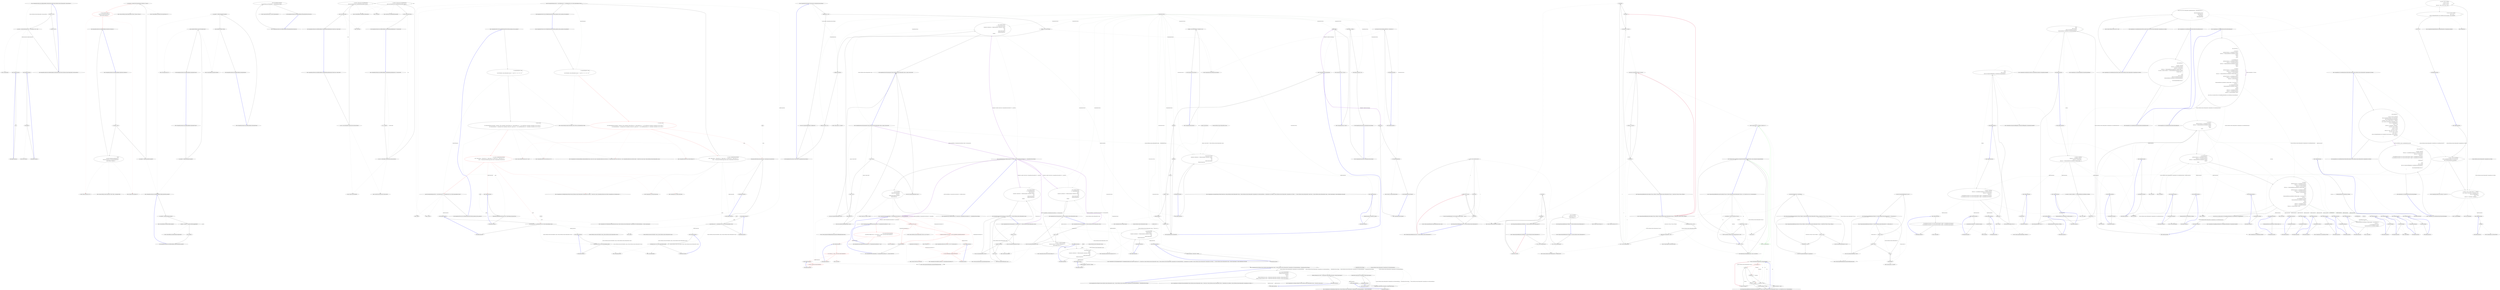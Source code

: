digraph  {
m3_0 [cluster="CommandLine.Infrastructure.ReflectionHelper.SetAttributeOverride(System.Collections.Generic.IEnumerable<System.Attribute>)", file="InstanceChooser.cs", label="Entry CommandLine.Infrastructure.ReflectionHelper.SetAttributeOverride(System.Collections.Generic.IEnumerable<System.Attribute>)", span="30-30"];
m3_1 [cluster="CommandLine.Infrastructure.ReflectionHelper.SetAttributeOverride(System.Collections.Generic.IEnumerable<System.Attribute>)", file="InstanceChooser.cs", label="overrides != null", span="32-32"];
m3_2 [cluster="CommandLine.Infrastructure.ReflectionHelper.SetAttributeOverride(System.Collections.Generic.IEnumerable<System.Attribute>)", file="InstanceChooser.cs", label="_overrides = overrides.ToDictionary(attr => attr.GetType(), attr => attr)", span="34-34"];
m3_3 [cluster="CommandLine.Infrastructure.ReflectionHelper.SetAttributeOverride(System.Collections.Generic.IEnumerable<System.Attribute>)", file="InstanceChooser.cs", label="_overrides = null", span="38-38"];
m3_4 [cluster="CommandLine.Infrastructure.ReflectionHelper.SetAttributeOverride(System.Collections.Generic.IEnumerable<System.Attribute>)", file="InstanceChooser.cs", label="Exit CommandLine.Infrastructure.ReflectionHelper.SetAttributeOverride(System.Collections.Generic.IEnumerable<System.Attribute>)", span="30-30"];
m3_25 [cluster="System.Collections.Generic.IEnumerable<TSource>.ToArray<TSource>()", file="InstanceChooser.cs", label="Entry System.Collections.Generic.IEnumerable<TSource>.ToArray<TSource>()", span="0-0"];
m3_60 [cluster="CommandLine.Infrastructure.ReflectionHelper.GetExecutingOrEntryAssembly()", file="InstanceChooser.cs", label="Exit CommandLine.Infrastructure.ReflectionHelper.GetExecutingOrEntryAssembly()", span="102-102"];
m3_23 [cluster="CommandLine.Infrastructure.ReflectionHelper.GetExecutingOrEntryAssembly()", file="InstanceChooser.cs", label="Entry CommandLine.Infrastructure.ReflectionHelper.GetExecutingOrEntryAssembly()", span="102-102"];
m3_57 [cluster="CommandLine.Infrastructure.ReflectionHelper.GetExecutingOrEntryAssembly()", file="InstanceChooser.cs", label="var assembly = Assembly.GetEntryAssembly()", span="104-104"];
m3_58 [cluster="CommandLine.Infrastructure.ReflectionHelper.GetExecutingOrEntryAssembly()", file="InstanceChooser.cs", label="assembly = assembly ?? Assembly.GetExecutingAssembly()", span="107-107"];
m3_59 [cluster="CommandLine.Infrastructure.ReflectionHelper.GetExecutingOrEntryAssembly()", file="InstanceChooser.cs", label="return assembly;", span="110-110"];
m3_39 [cluster="string.StartsWith(string, System.StringComparison)", file="InstanceChooser.cs", label="Entry string.StartsWith(string, System.StringComparison)", span="0-0"];
m3_27 [cluster="CommandLine.Infrastructure.ReflectionHelper.GetAssemblyName()", file="InstanceChooser.cs", label="var assembly = GetExecutingOrEntryAssembly()", span="69-69"];
m3_26 [cluster="CommandLine.Infrastructure.ReflectionHelper.GetAssemblyName()", file="InstanceChooser.cs", label="Entry CommandLine.Infrastructure.ReflectionHelper.GetAssemblyName()", span="67-67"];
m3_28 [cluster="CommandLine.Infrastructure.ReflectionHelper.GetAssemblyName()", file="InstanceChooser.cs", label="return assembly.GetName().Name;", span="70-70"];
m3_29 [cluster="CommandLine.Infrastructure.ReflectionHelper.GetAssemblyName()", file="InstanceChooser.cs", label="Exit CommandLine.Infrastructure.ReflectionHelper.GetAssemblyName()", span="67-67"];
m3_49 [cluster="System.Type.CreateDefaultForImmutable()", file="InstanceChooser.cs", label="Entry System.Type.CreateDefaultForImmutable()", span="153-153"];
m3_48 [cluster="System.Reflection.MethodBase.GetParameters()", file="InstanceChooser.cs", label="Entry System.Reflection.MethodBase.GetParameters()", span="0-0"];
m3_16 [cluster="CommandLine.Infrastructure.ReflectionHelper.GetAttribute<TAttribute>()", file="InstanceChooser.cs", label="var assembly = GetExecutingOrEntryAssembly()", span="54-54"];
m3_13 [cluster="CommandLine.Infrastructure.ReflectionHelper.GetAttribute<TAttribute>()", file="InstanceChooser.cs", label="Entry CommandLine.Infrastructure.ReflectionHelper.GetAttribute<TAttribute>()", span="42-42"];
m3_14 [cluster="CommandLine.Infrastructure.ReflectionHelper.GetAttribute<TAttribute>()", file="InstanceChooser.cs", label="_overrides != null", span="46-46"];
m3_15 [cluster="CommandLine.Infrastructure.ReflectionHelper.GetAttribute<TAttribute>()", file="InstanceChooser.cs", label="return \r\n                    _overrides.ContainsKey(typeof(TAttribute)) ?\r\n                        Maybe.Just((TAttribute)_overrides[typeof(TAttribute)]) :\r\n                        Maybe.Nothing< TAttribute>();", span="48-51"];
m3_17 [cluster="CommandLine.Infrastructure.ReflectionHelper.GetAttribute<TAttribute>()", file="InstanceChooser.cs", label="var attributes = assembly.GetCustomAttributes<TAttribute>().ToArray()", span="59-59"];
m3_18 [cluster="CommandLine.Infrastructure.ReflectionHelper.GetAttribute<TAttribute>()", color=red, community=0, file="InstanceChooser.cs", label="0: return attributes.Length > 0\r\n                ? Maybe.Just((TAttribute)attributes[0])\r\n                : Maybe.Nothing<TAttribute>();", span="62-64"];
m3_19 [cluster="CommandLine.Infrastructure.ReflectionHelper.GetAttribute<TAttribute>()", file="InstanceChooser.cs", label="Exit CommandLine.Infrastructure.ReflectionHelper.GetAttribute<TAttribute>()", span="42-42"];
m3_35 [cluster="T.ToStringInvariant<T>()", file="InstanceChooser.cs", label="Entry T.ToStringInvariant<T>()", span="15-15"];
m3_46 [cluster="System.Type.GetTypeInfo()", file="InstanceChooser.cs", label="Entry System.Type.GetTypeInfo()", span="0-0"];
m3_51 [cluster="Unk.Invoke", file="InstanceChooser.cs", label="Entry Unk.Invoke", span=""];
m3_21 [cluster="CSharpx.Maybe.Just<T>(T)", file="InstanceChooser.cs", label="Entry CSharpx.Maybe.Just<T>(T)", span="124-124"];
m3_9 [cluster="object.GetType()", file="InstanceChooser.cs", label="Entry object.GetType()", span="0-0"];
m3_10 [cluster="lambda expression", file="InstanceChooser.cs", label="Entry lambda expression", span="34-34"];
m3_6 [cluster="lambda expression", file="InstanceChooser.cs", label="Entry lambda expression", span="34-34"];
m3_7 [cluster="lambda expression", file="InstanceChooser.cs", label="attr.GetType()", span="34-34"];
m3_8 [cluster="lambda expression", file="InstanceChooser.cs", label="Exit lambda expression", span="34-34"];
m3_11 [cluster="lambda expression", file="InstanceChooser.cs", label=attr, span="34-34"];
m3_12 [cluster="lambda expression", file="InstanceChooser.cs", label="Exit lambda expression", span="34-34"];
m3_52 [cluster="CommandLine.Infrastructure.ReflectionHelper.CreateDefaultImmutableInstance(System.Type, System.Type[])", file="InstanceChooser.cs", label="Entry CommandLine.Infrastructure.ReflectionHelper.CreateDefaultImmutableInstance(System.Type, System.Type[])", span="94-94"];
m3_53 [cluster="CommandLine.Infrastructure.ReflectionHelper.CreateDefaultImmutableInstance(System.Type, System.Type[])", file="InstanceChooser.cs", label="var ctor = type.GetTypeInfo().GetConstructor(constructorTypes)", span="96-96"];
m3_54 [cluster="CommandLine.Infrastructure.ReflectionHelper.CreateDefaultImmutableInstance(System.Type, System.Type[])", file="InstanceChooser.cs", label="var values = (from prms in ctor.GetParameters()\r\n                          select prms.ParameterType.CreateDefaultForImmutable()).ToArray()", span="97-98"];
m3_55 [cluster="CommandLine.Infrastructure.ReflectionHelper.CreateDefaultImmutableInstance(System.Type, System.Type[])", file="InstanceChooser.cs", label="return ctor.Invoke(values);", span="99-99"];
m3_56 [cluster="CommandLine.Infrastructure.ReflectionHelper.CreateDefaultImmutableInstance(System.Type, System.Type[])", file="InstanceChooser.cs", label="Exit CommandLine.Infrastructure.ReflectionHelper.CreateDefaultImmutableInstance(System.Type, System.Type[])", span="94-94"];
m3_40 [cluster="CommandLine.Infrastructure.ReflectionHelper.CreateDefaultImmutableInstance<T>(System.Type[])", file="InstanceChooser.cs", label="Entry CommandLine.Infrastructure.ReflectionHelper.CreateDefaultImmutableInstance<T>(System.Type[])", span="85-85"];
m3_41 [cluster="CommandLine.Infrastructure.ReflectionHelper.CreateDefaultImmutableInstance<T>(System.Type[])", file="InstanceChooser.cs", label="var t = typeof(T)", span="87-87"];
m3_42 [cluster="CommandLine.Infrastructure.ReflectionHelper.CreateDefaultImmutableInstance<T>(System.Type[])", file="InstanceChooser.cs", label="var ctor = t.GetTypeInfo().GetConstructor(constructorTypes)", span="88-88"];
m3_43 [cluster="CommandLine.Infrastructure.ReflectionHelper.CreateDefaultImmutableInstance<T>(System.Type[])", file="InstanceChooser.cs", label="var values = (from prms in ctor.GetParameters()\r\n                          select prms.ParameterType.CreateDefaultForImmutable()).ToArray()", span="89-90"];
m3_44 [cluster="CommandLine.Infrastructure.ReflectionHelper.CreateDefaultImmutableInstance<T>(System.Type[])", file="InstanceChooser.cs", label="return (T)ctor.Invoke(values);", span="91-91"];
m3_45 [cluster="CommandLine.Infrastructure.ReflectionHelper.CreateDefaultImmutableInstance<T>(System.Type[])", file="InstanceChooser.cs", label="Exit CommandLine.Infrastructure.ReflectionHelper.CreateDefaultImmutableInstance<T>(System.Type[])", span="85-85"];
m3_36 [cluster="CommandLine.Infrastructure.ReflectionHelper.IsFSharpOptionType(System.Type)", file="InstanceChooser.cs", label="Entry CommandLine.Infrastructure.ReflectionHelper.IsFSharpOptionType(System.Type)", span="79-79"];
m3_37 [cluster="CommandLine.Infrastructure.ReflectionHelper.IsFSharpOptionType(System.Type)", file="InstanceChooser.cs", label="return type.FullName.StartsWith(\r\n                ''Microsoft.FSharp.Core.FSharpOption`1'', StringComparison.Ordinal);", span="81-82"];
m3_38 [cluster="CommandLine.Infrastructure.ReflectionHelper.IsFSharpOptionType(System.Type)", file="InstanceChooser.cs", label="Exit CommandLine.Infrastructure.ReflectionHelper.IsFSharpOptionType(System.Type)", span="79-79"];
m3_20 [cluster="System.Collections.Generic.IDictionary<TKey, TValue>.ContainsKey(TKey)", file="InstanceChooser.cs", label="Entry System.Collections.Generic.IDictionary<TKey, TValue>.ContainsKey(TKey)", span="0-0"];
m3_62 [cluster="System.Reflection.Assembly.GetExecutingAssembly()", file="InstanceChooser.cs", label="Entry System.Reflection.Assembly.GetExecutingAssembly()", span="0-0"];
m3_61 [cluster="System.Reflection.Assembly.GetEntryAssembly()", file="InstanceChooser.cs", label="Entry System.Reflection.Assembly.GetEntryAssembly()", span="0-0"];
m3_47 [cluster="System.Type.GetConstructor(System.Type[])", file="InstanceChooser.cs", label="Entry System.Type.GetConstructor(System.Type[])", span="0-0"];
m3_22 [cluster="CSharpx.Maybe.Nothing<T>()", file="InstanceChooser.cs", label="Entry CSharpx.Maybe.Nothing<T>()", span="116-116"];
m3_30 [cluster="System.Reflection.Assembly.GetName()", file="InstanceChooser.cs", label="Entry System.Reflection.Assembly.GetName()", span="0-0"];
m3_24 [cluster="System.Reflection.Assembly.GetCustomAttributes<T>()", file="InstanceChooser.cs", label="Entry System.Reflection.Assembly.GetCustomAttributes<T>()", span="0-0"];
m3_32 [cluster="CommandLine.Infrastructure.ReflectionHelper.GetAssemblyVersion()", file="InstanceChooser.cs", label="var assembly = GetExecutingOrEntryAssembly()", span="75-75"];
m3_31 [cluster="CommandLine.Infrastructure.ReflectionHelper.GetAssemblyVersion()", file="InstanceChooser.cs", label="Entry CommandLine.Infrastructure.ReflectionHelper.GetAssemblyVersion()", span="73-73"];
m3_33 [cluster="CommandLine.Infrastructure.ReflectionHelper.GetAssemblyVersion()", file="InstanceChooser.cs", label="return assembly.GetName().Version.ToStringInvariant();", span="76-76"];
m3_34 [cluster="CommandLine.Infrastructure.ReflectionHelper.GetAssemblyVersion()", file="InstanceChooser.cs", label="Exit CommandLine.Infrastructure.ReflectionHelper.GetAssemblyVersion()", span="73-73"];
m3_50 [cluster="Unk.ToArray", file="InstanceChooser.cs", label="Entry Unk.ToArray", span=""];
m3_5 [cluster="Unk.ToDictionary", file="InstanceChooser.cs", label="Entry Unk.ToDictionary", span=""];
m4_0 [cluster="CommandLine.Tests.Unit.Core.TokenPartitionerTests.Partition_sequence_returns_sequence()", file="InstanceChooserTests.cs", label="Entry CommandLine.Tests.Unit.Core.TokenPartitionerTests.Partition_sequence_returns_sequence()", span="14-14"];
m4_1 [cluster="CommandLine.Tests.Unit.Core.TokenPartitionerTests.Partition_sequence_returns_sequence()", file="InstanceChooserTests.cs", label="var expectedSequence = new[]\r\n                {\r\n                    new KeyValuePair<string, IEnumerable<string>>(''i'', new[] {''10'', ''20'', ''30'', ''40''}) \r\n                }", span="17-20"];
m4_2 [cluster="CommandLine.Tests.Unit.Core.TokenPartitionerTests.Partition_sequence_returns_sequence()", file="InstanceChooserTests.cs", label="var specs =new[]\r\n                {\r\n                    new OptionSpecification(string.Empty, ''stringvalue'', false, string.Empty, Maybe.Nothing<int>(), Maybe.Nothing<int>(), '\0', null, typeof(string), string.Empty, string.Empty, new List<string>()),\r\n                    new OptionSpecification(''i'', string.Empty, false, string.Empty, Maybe.Just(3), Maybe.Just(4), '\0', null, typeof(IEnumerable<int>), string.Empty, string.Empty, new List<string>())\r\n                }", span="21-25"];
m4_4 [cluster="CommandLine.Tests.Unit.Core.TokenPartitionerTests.Partition_sequence_returns_sequence()", file="InstanceChooserTests.cs", label="Assert.True(expectedSequence.All(a => result.Options.Any(r => a.Key.Equals(r.Key) && a.Value.SequenceEqual(r.Value))))", span="34-34"];
m4_3 [cluster="CommandLine.Tests.Unit.Core.TokenPartitionerTests.Partition_sequence_returns_sequence()", color=red, community=0, file="InstanceChooserTests.cs", label="0: var result = TokenPartitioner.Partition(\r\n                new[] { Token.Name(''i''), Token.Value(''10''), Token.Value(''20''), Token.Value(''30''), Token.Value(''40'') },\r\n                name => TypeLookup.FindTypeDescriptor(name, specs, StringComparer.InvariantCulture)\r\n                )", span="28-31"];
m4_5 [cluster="CommandLine.Tests.Unit.Core.TokenPartitionerTests.Partition_sequence_returns_sequence()", file="InstanceChooserTests.cs", label="Exit CommandLine.Tests.Unit.Core.TokenPartitionerTests.Partition_sequence_returns_sequence()", span="14-14"];
m4_8 [cluster="CommandLine.Infrastructure.Maybe.Nothing<T>()", file="InstanceChooserTests.cs", label="Entry CommandLine.Infrastructure.Maybe.Nothing<T>()", span="63-63"];
m4_6 [cluster="System.Collections.Generic.KeyValuePair<TKey, TValue>.KeyValuePair(TKey, TValue)", file="InstanceChooserTests.cs", label="Entry System.Collections.Generic.KeyValuePair<TKey, TValue>.KeyValuePair(TKey, TValue)", span="0-0"];
m4_10 [cluster="CommandLine.Infrastructure.Maybe.Just<T>(T)", file="InstanceChooserTests.cs", label="Entry CommandLine.Infrastructure.Maybe.Just<T>(T)", span="68-68"];
m4_7 [cluster="CommandLine.Core.OptionSpecification.OptionSpecification(string, string, bool, string, CommandLine.Infrastructure.Maybe<int>, CommandLine.Infrastructure.Maybe<int>, char, CommandLine.Infrastructure.Maybe<object>, System.Type, string, string, System.Collections.Generic.IEnumerable<string>)", file="InstanceChooserTests.cs", label="Entry CommandLine.Core.OptionSpecification.OptionSpecification(string, string, bool, string, CommandLine.Infrastructure.Maybe<int>, CommandLine.Infrastructure.Maybe<int>, char, CommandLine.Infrastructure.Maybe<object>, System.Type, string, string, System.Collections.Generic.IEnumerable<string>)", span="17-17"];
m4_13 [cluster="CommandLine.Core.TokenPartitioner.Partition(System.Collections.Generic.IEnumerable<CommandLine.Core.Token>, System.Func<string, CommandLine.Infrastructure.Maybe<CommandLine.Core.TypeDescriptor>>)", file="InstanceChooserTests.cs", label="Entry CommandLine.Core.TokenPartitioner.Partition(System.Collections.Generic.IEnumerable<CommandLine.Core.Token>, System.Func<string, CommandLine.Infrastructure.Maybe<CommandLine.Core.TypeDescriptor>>)", span="12-12"];
m4_15 [cluster="Unk.True", file="InstanceChooserTests.cs", label="Entry Unk.True", span=""];
m4_14 [cluster="Unk.All", file="InstanceChooserTests.cs", label="Entry Unk.All", span=""];
m4_41 [cluster="lambda expression", file="InstanceChooserTests.cs", label="Entry lambda expression", span="60-60"];
m4_17 [cluster="lambda expression", file="InstanceChooserTests.cs", label="TypeLookup.FindTypeDescriptor(name, specs, StringComparer.InvariantCulture)", span="30-30"];
m4_16 [cluster="lambda expression", file="InstanceChooserTests.cs", label="Entry lambda expression", span="30-30"];
m4_21 [cluster="lambda expression", file="InstanceChooserTests.cs", label="result.Options.Any(r => a.Key.Equals(r.Key) && a.Value.SequenceEqual(r.Value))", span="34-34"];
m4_20 [cluster="lambda expression", file="InstanceChooserTests.cs", label="Entry lambda expression", span="34-34"];
m4_18 [cluster="lambda expression", file="InstanceChooserTests.cs", label="Exit lambda expression", span="30-30"];
m4_22 [cluster="lambda expression", file="InstanceChooserTests.cs", label="Exit lambda expression", span="34-34"];
m4_24 [cluster="lambda expression", file="InstanceChooserTests.cs", label="Entry lambda expression", span="34-34"];
m4_25 [cluster="lambda expression", file="InstanceChooserTests.cs", label="a.Key.Equals(r.Key) && a.Value.SequenceEqual(r.Value)", span="34-34"];
m4_26 [cluster="lambda expression", file="InstanceChooserTests.cs", label="Exit lambda expression", span="34-34"];
m4_36 [cluster="lambda expression", file="InstanceChooserTests.cs", label="TypeLookup.FindTypeDescriptor(name, specs, StringComparer.InvariantCulture)", span="56-56"];
m4_35 [cluster="lambda expression", file="InstanceChooserTests.cs", label="Entry lambda expression", span="56-56"];
m4_39 [cluster="lambda expression", file="InstanceChooserTests.cs", label="result.Options.Any(r => a.Key.Equals(r.Key) && a.Value.SequenceEqual(r.Value))", span="60-60"];
m4_38 [cluster="lambda expression", file="InstanceChooserTests.cs", label="Entry lambda expression", span="60-60"];
m4_37 [cluster="lambda expression", file="InstanceChooserTests.cs", label="Exit lambda expression", span="56-56"];
m4_40 [cluster="lambda expression", file="InstanceChooserTests.cs", label="Exit lambda expression", span="60-60"];
m4_42 [cluster="lambda expression", file="InstanceChooserTests.cs", label="a.Key.Equals(r.Key) && a.Value.SequenceEqual(r.Value)", span="60-60"];
m4_43 [cluster="lambda expression", file="InstanceChooserTests.cs", label="Exit lambda expression", span="60-60"];
m4_19 [cluster="CommandLine.Core.TypeLookup.FindTypeDescriptor(string, System.Collections.Generic.IEnumerable<CommandLine.Core.OptionSpecification>, System.StringComparer)", file="InstanceChooserTests.cs", label="Entry CommandLine.Core.TypeLookup.FindTypeDescriptor(string, System.Collections.Generic.IEnumerable<CommandLine.Core.OptionSpecification>, System.StringComparer)", span="11-11"];
m4_27 [cluster="string.Equals(string)", file="InstanceChooserTests.cs", label="Entry string.Equals(string)", span="0-0"];
m4_11 [cluster="CommandLine.Core.Token.Name(string)", file="InstanceChooserTests.cs", label="Entry CommandLine.Core.Token.Name(string)", span="19-19"];
m4_28 [cluster="Unk.SequenceEqual", file="InstanceChooserTests.cs", label="Entry Unk.SequenceEqual", span=""];
m4_23 [cluster="Unk.Any", file="InstanceChooserTests.cs", label="Entry Unk.Any", span=""];
m4_12 [cluster="CommandLine.Core.Token.Value(string)", file="InstanceChooserTests.cs", label="Entry CommandLine.Core.Token.Value(string)", span="24-24"];
m4_29 [cluster="CommandLine.Tests.Unit.Core.TokenPartitionerTests.Partition_sequence_returns_sequence_with_duplicates()", file="InstanceChooserTests.cs", label="Entry CommandLine.Tests.Unit.Core.TokenPartitionerTests.Partition_sequence_returns_sequence_with_duplicates()", span="40-40"];
m4_30 [cluster="CommandLine.Tests.Unit.Core.TokenPartitionerTests.Partition_sequence_returns_sequence_with_duplicates()", file="InstanceChooserTests.cs", label="var expectedSequence = new[]\r\n                {\r\n                    new KeyValuePair<string, IEnumerable<string>>(''i'', new[] {''10'', ''10'', ''30'', ''40''}) \r\n                }", span="43-46"];
m4_31 [cluster="CommandLine.Tests.Unit.Core.TokenPartitionerTests.Partition_sequence_returns_sequence_with_duplicates()", color=red, community=0, file="InstanceChooserTests.cs", label="0: var specs =new[]\r\n                {\r\n                    new OptionSpecification(string.Empty, ''stringvalue'', false, string.Empty, Maybe.Nothing<int>(), Maybe.Nothing<int>(), '\0', null, typeof(string), string.Empty, string.Empty, new List<string>()),\r\n                    new OptionSpecification(''i'', string.Empty, false, string.Empty, Maybe.Just(3), Maybe.Just(4), '\0', null, typeof(IEnumerable<int>), string.Empty, string.Empty, new List<string>())\r\n                }", span="47-51"];
m4_33 [cluster="CommandLine.Tests.Unit.Core.TokenPartitionerTests.Partition_sequence_returns_sequence_with_duplicates()", file="InstanceChooserTests.cs", label="Assert.True(expectedSequence.All(a => result.Options.Any(r => a.Key.Equals(r.Key) && a.Value.SequenceEqual(r.Value))))", span="60-60"];
m4_32 [cluster="CommandLine.Tests.Unit.Core.TokenPartitionerTests.Partition_sequence_returns_sequence_with_duplicates()", file="InstanceChooserTests.cs", label="var result = TokenPartitioner.Partition(\r\n                new[] { Token.Name(''i''), Token.Value(''10''), Token.Value(''10''), Token.Value(''30''), Token.Value(''40'') },\r\n                name => TypeLookup.FindTypeDescriptor(name, specs, StringComparer.InvariantCulture)\r\n                )", span="54-57"];
m4_34 [cluster="CommandLine.Tests.Unit.Core.TokenPartitionerTests.Partition_sequence_returns_sequence_with_duplicates()", file="InstanceChooserTests.cs", label="Exit CommandLine.Tests.Unit.Core.TokenPartitionerTests.Partition_sequence_returns_sequence_with_duplicates()", span="40-40"];
m4_9 [cluster="System.Collections.Generic.List<T>.List()", file="InstanceChooserTests.cs", label="Entry System.Collections.Generic.List<T>.List()", span="0-0"];
m4_44 [file="InstanceChooserTests.cs", label=specs, span=""];
m4_45 [file="InstanceChooserTests.cs", label=result, span=""];
m4_46 [file="InstanceChooserTests.cs", label="System.Collections.Generic.KeyValuePair<string, System.Collections.Generic.IEnumerable<string>>", span=""];
m4_47 [file="InstanceChooserTests.cs", label=specs, span=""];
m4_48 [file="InstanceChooserTests.cs", label=result, span=""];
m4_49 [file="InstanceChooserTests.cs", label="System.Collections.Generic.KeyValuePair<string, System.Collections.Generic.IEnumerable<string>>", span=""];
m5_8 [cluster="CommandLine.Parser.Parser(System.Action<CommandLine.ParserSettings>)", file="Parser.cs", label="Entry CommandLine.Parser.Parser(System.Action<CommandLine.ParserSettings>)", span="36-36"];
m5_9 [cluster="CommandLine.Parser.Parser(System.Action<CommandLine.ParserSettings>)", file="Parser.cs", label="configuration == null", span="38-38"];
m5_12 [cluster="CommandLine.Parser.Parser(System.Action<CommandLine.ParserSettings>)", file="Parser.cs", label="configuration(settings)", span="41-41"];
m5_10 [cluster="CommandLine.Parser.Parser(System.Action<CommandLine.ParserSettings>)", file="Parser.cs", label="throw new ArgumentNullException(''configuration'');", span="38-38"];
m5_11 [cluster="CommandLine.Parser.Parser(System.Action<CommandLine.ParserSettings>)", file="Parser.cs", label="settings = new ParserSettings()", span="40-40"];
m5_13 [cluster="CommandLine.Parser.Parser(System.Action<CommandLine.ParserSettings>)", file="Parser.cs", label="settings.Consumed = true", span="42-42"];
m5_14 [cluster="CommandLine.Parser.Parser(System.Action<CommandLine.ParserSettings>)", file="Parser.cs", label="Exit CommandLine.Parser.Parser(System.Action<CommandLine.ParserSettings>)", span="36-36"];
m5_20 [cluster="CommandLine.Parser.~Parser()", file="Parser.cs", label="Entry CommandLine.Parser.~Parser()", span="54-54"];
m5_21 [cluster="CommandLine.Parser.~Parser()", file="Parser.cs", label="Dispose(false)", span="56-56"];
m5_22 [cluster="CommandLine.Parser.~Parser()", file="Parser.cs", label="Exit CommandLine.Parser.~Parser()", span="54-54"];
m5_16 [cluster="System.Action<T>.Invoke(T)", file="Parser.cs", label="Entry System.Action<T>.Invoke(T)", span="0-0"];
m5_58 [cluster="CommandLine.Parser.ParseArguments(System.Collections.Generic.IEnumerable<string>, params System.Type[])", file="Parser.cs", label="Entry CommandLine.Parser.ParseArguments(System.Collections.Generic.IEnumerable<string>, params System.Type[])", span="141-141"];
m5_59 [cluster="CommandLine.Parser.ParseArguments(System.Collections.Generic.IEnumerable<string>, params System.Type[])", file="Parser.cs", label="args == null", span="143-143"];
m5_61 [cluster="CommandLine.Parser.ParseArguments(System.Collections.Generic.IEnumerable<string>, params System.Type[])", file="Parser.cs", label="types == null", span="144-144"];
m5_63 [cluster="CommandLine.Parser.ParseArguments(System.Collections.Generic.IEnumerable<string>, params System.Type[])", file="Parser.cs", label="types.Length == 0", span="145-145"];
m5_65 [cluster="CommandLine.Parser.ParseArguments(System.Collections.Generic.IEnumerable<string>, params System.Type[])", file="Parser.cs", label="return MakeParserResult(\r\n                () => InstanceChooser.Choose(\r\n                    (arguments, optionSpecs) => Tokenize(arguments, optionSpecs, settings),\r\n                    types,\r\n                    args,\r\n                    settings.NameComparer,\r\n                    settings.ParsingCulture),\r\n                settings);", span="147-154"];
m5_60 [cluster="CommandLine.Parser.ParseArguments(System.Collections.Generic.IEnumerable<string>, params System.Type[])", file="Parser.cs", label="throw new ArgumentNullException(''args'');", span="143-143"];
m5_62 [cluster="CommandLine.Parser.ParseArguments(System.Collections.Generic.IEnumerable<string>, params System.Type[])", file="Parser.cs", label="throw new ArgumentNullException(''types'');", span="144-144"];
m5_64 [cluster="CommandLine.Parser.ParseArguments(System.Collections.Generic.IEnumerable<string>, params System.Type[])", file="Parser.cs", label="throw new ArgumentOutOfRangeException(''types'');", span="145-145"];
m5_66 [cluster="CommandLine.Parser.ParseArguments(System.Collections.Generic.IEnumerable<string>, params System.Type[])", file="Parser.cs", label="Exit CommandLine.Parser.ParseArguments(System.Collections.Generic.IEnumerable<string>, params System.Type[])", span="141-141"];
m5_3 [cluster="CommandLine.Parser.Parser(CommandLine.ParserSettings)", file="Parser.cs", label="Entry CommandLine.Parser.Parser(CommandLine.ParserSettings)", span="45-45"];
m5_17 [cluster="CommandLine.Parser.Parser(CommandLine.ParserSettings)", file="Parser.cs", label="this.settings = settings", span="47-47"];
m5_18 [cluster="CommandLine.Parser.Parser(CommandLine.ParserSettings)", file="Parser.cs", label="this.settings.Consumed = true", span="48-48"];
m5_19 [cluster="CommandLine.Parser.Parser(CommandLine.ParserSettings)", file="Parser.cs", label="Exit CommandLine.Parser.Parser(CommandLine.ParserSettings)", span="45-45"];
m5_67 [cluster="System.ArgumentOutOfRangeException.ArgumentOutOfRangeException(string)", file="Parser.cs", label="Entry System.ArgumentOutOfRangeException.ArgumentOutOfRangeException(string)", span="0-0"];
m5_42 [cluster="CommandLine.Parser.ParseArguments<T>(System.Func<T>, System.Collections.Generic.IEnumerable<string>)", file="Parser.cs", label="Entry CommandLine.Parser.ParseArguments<T>(System.Func<T>, System.Collections.Generic.IEnumerable<string>)", span="112-112"];
m5_43 [cluster="CommandLine.Parser.ParseArguments<T>(System.Func<T>, System.Collections.Generic.IEnumerable<string>)", file="Parser.cs", label="factory == null", span="115-115"];
m5_47 [cluster="CommandLine.Parser.ParseArguments<T>(System.Func<T>, System.Collections.Generic.IEnumerable<string>)", file="Parser.cs", label="args == null", span="117-117"];
m5_49 [cluster="CommandLine.Parser.ParseArguments<T>(System.Func<T>, System.Collections.Generic.IEnumerable<string>)", file="Parser.cs", label="return MakeParserResult(\r\n                () => InstanceBuilder.Build(\r\n                    Maybe.Just(factory),\r\n                    (arguments, optionSpecs) => Tokenize(arguments, optionSpecs, settings),\r\n                    args,\r\n                    settings.NameComparer,\r\n                    settings.ParsingCulture),\r\n                settings);", span="119-126"];
m5_44 [cluster="CommandLine.Parser.ParseArguments<T>(System.Func<T>, System.Collections.Generic.IEnumerable<string>)", file="Parser.cs", label="throw new ArgumentNullException(''factory'');", span="115-115"];
m5_45 [cluster="CommandLine.Parser.ParseArguments<T>(System.Func<T>, System.Collections.Generic.IEnumerable<string>)", file="Parser.cs", label="!typeof(T).IsMutable()", span="116-116"];
m5_46 [cluster="CommandLine.Parser.ParseArguments<T>(System.Func<T>, System.Collections.Generic.IEnumerable<string>)", file="Parser.cs", label="throw new ArgumentException(''factory'');", span="116-116"];
m5_48 [cluster="CommandLine.Parser.ParseArguments<T>(System.Func<T>, System.Collections.Generic.IEnumerable<string>)", file="Parser.cs", label="throw new ArgumentNullException(''args'');", span="117-117"];
m5_50 [cluster="CommandLine.Parser.ParseArguments<T>(System.Func<T>, System.Collections.Generic.IEnumerable<string>)", file="Parser.cs", label="Exit CommandLine.Parser.ParseArguments<T>(System.Func<T>, System.Collections.Generic.IEnumerable<string>)", span="112-112"];
m5_51 [cluster="System.ArgumentException.ArgumentException(string)", file="Parser.cs", label="Entry System.ArgumentException.ArgumentException(string)", span="0-0"];
m5_105 [cluster="Unk.Where", file="Parser.cs", label="Entry Unk.Where", span=""];
m5_4 [cluster="CommandLine.ParserSettings.ParserSettings()", file="Parser.cs", label="Entry CommandLine.ParserSettings.ParserSettings()", span="25-25"];
m5_71 [cluster="CommandLine.Core.InstanceChooser.Choose(System.Func<System.Collections.Generic.IEnumerable<string>, System.Collections.Generic.IEnumerable<CommandLine.Core.OptionSpecification>, CommandLine.Core.StatePair<System.Collections.Generic.IEnumerable<CommandLine.Core.Token>>>, System.Collections.Generic.IEnumerable<System.Type>, System.Collections.Generic.IEnumerable<string>, System.StringComparer, System.Globalization.CultureInfo)", file="Parser.cs", label="Entry CommandLine.Core.InstanceChooser.Choose(System.Func<System.Collections.Generic.IEnumerable<string>, System.Collections.Generic.IEnumerable<CommandLine.Core.OptionSpecification>, CommandLine.Core.StatePair<System.Collections.Generic.IEnumerable<CommandLine.Core.Token>>>, System.Collections.Generic.IEnumerable<System.Type>, System.Collections.Generic.IEnumerable<string>, System.StringComparer, System.Globalization.CultureInfo)", span="26-26"];
m5_90 [cluster="CommandLine.Core.NameLookup.Contains(string, System.Collections.Generic.IEnumerable<CommandLine.Core.OptionSpecification>, System.StringComparer)", file="Parser.cs", label="Entry CommandLine.Core.NameLookup.Contains(string, System.Collections.Generic.IEnumerable<CommandLine.Core.OptionSpecification>, System.StringComparer)", span="11-11"];
m5_5 [cluster="CommandLine.Parser.Parser()", file="Parser.cs", label="Entry CommandLine.Parser.Parser()", span="25-25"];
m5_6 [cluster="CommandLine.Parser.Parser()", file="Parser.cs", label="settings = new ParserSettings { Consumed = true }", span="27-27"];
m5_7 [cluster="CommandLine.Parser.Parser()", file="Parser.cs", label="Exit CommandLine.Parser.Parser()", span="25-25"];
m5_96 [cluster="System.Func<TResult>.Invoke()", file="Parser.cs", label="Entry System.Func<TResult>.Invoke()", span="0-0"];
m5_98 [cluster="CommandLine.Parser.DisplayHelp<T>(CommandLine.ParserResult<T>, System.IO.TextWriter)", file="Parser.cs", label="Entry CommandLine.Parser.DisplayHelp<T>(CommandLine.ParserResult<T>, System.IO.TextWriter)", span="196-196"];
m5_109 [cluster="CommandLine.Parser.DisplayHelp<T>(CommandLine.ParserResult<T>, System.IO.TextWriter)", color=red, community=0, file="Parser.cs", label="0: parserResult.Errors.Any()", span="198-198"];
m5_110 [cluster="CommandLine.Parser.DisplayHelp<T>(CommandLine.ParserResult<T>, System.IO.TextWriter)", color=red, community=0, file="Parser.cs", label="0: helpWriter.ToMaybe().Do(writer => writer.Write(HelpText.AutoBuild(parserResult)))", span="200-200"];
m5_111 [cluster="CommandLine.Parser.DisplayHelp<T>(CommandLine.ParserResult<T>, System.IO.TextWriter)", file="Parser.cs", label="return parserResult;", span="203-203"];
m5_112 [cluster="CommandLine.Parser.DisplayHelp<T>(CommandLine.ParserResult<T>, System.IO.TextWriter)", file="Parser.cs", label="Exit CommandLine.Parser.DisplayHelp<T>(CommandLine.ParserResult<T>, System.IO.TextWriter)", span="196-196"];
m5_113 [cluster="System.Collections.Generic.IEnumerable<TSource>.Any<TSource>()", file="Parser.cs", label="Entry System.Collections.Generic.IEnumerable<TSource>.Any<TSource>()", span="0-0"];
m5_116 [cluster="lambda expression", file="Parser.cs", label="Entry lambda expression", span="200-200"];
m5_0 [cluster="lambda expression", file="Parser.cs", label="Entry lambda expression", span="20-20"];
m5_1 [cluster="lambda expression", file="Parser.cs", label="new Parser(new ParserSettings{ HelpWriter = Console.Error })", span="20-20"];
m5_2 [cluster="lambda expression", file="Parser.cs", label="Exit lambda expression", span="20-20"];
m5_35 [cluster="lambda expression", file="Parser.cs", label="InstanceBuilder.Build(\r\n                    factory,\r\n                    (arguments, optionSpecs) => Tokenize(arguments, optionSpecs, settings),\r\n                    args,\r\n                    settings.NameComparer,\r\n                    settings.ParsingCulture)", span="93-98"];
m5_34 [cluster="lambda expression", file="Parser.cs", label="Entry lambda expression", span="93-98"];
m5_36 [cluster="lambda expression", file="Parser.cs", label="Exit lambda expression", span="93-98"];
m5_38 [cluster="lambda expression", file="Parser.cs", label="Entry lambda expression", span="95-95"];
m5_39 [cluster="lambda expression", file="Parser.cs", label="Tokenize(arguments, optionSpecs, settings)", span="95-95"];
m5_40 [cluster="lambda expression", file="Parser.cs", label="Exit lambda expression", span="95-95"];
m5_53 [cluster="lambda expression", file="Parser.cs", label="InstanceBuilder.Build(\r\n                    Maybe.Just(factory),\r\n                    (arguments, optionSpecs) => Tokenize(arguments, optionSpecs, settings),\r\n                    args,\r\n                    settings.NameComparer,\r\n                    settings.ParsingCulture)", span="120-125"];
m5_52 [cluster="lambda expression", file="Parser.cs", label="Entry lambda expression", span="120-125"];
m5_54 [cluster="lambda expression", file="Parser.cs", label="Exit lambda expression", span="120-125"];
m5_55 [cluster="lambda expression", file="Parser.cs", label="Entry lambda expression", span="122-122"];
m5_56 [cluster="lambda expression", file="Parser.cs", label="Tokenize(arguments, optionSpecs, settings)", span="122-122"];
m5_57 [cluster="lambda expression", file="Parser.cs", label="Exit lambda expression", span="122-122"];
m5_69 [cluster="lambda expression", file="Parser.cs", label="InstanceChooser.Choose(\r\n                    (arguments, optionSpecs) => Tokenize(arguments, optionSpecs, settings),\r\n                    types,\r\n                    args,\r\n                    settings.NameComparer,\r\n                    settings.ParsingCulture)", span="148-153"];
m5_68 [cluster="lambda expression", file="Parser.cs", label="Entry lambda expression", span="148-153"];
m5_70 [cluster="lambda expression", file="Parser.cs", label="Exit lambda expression", span="148-153"];
m5_72 [cluster="lambda expression", file="Parser.cs", label="Entry lambda expression", span="149-149"];
m5_73 [cluster="lambda expression", file="Parser.cs", label="Tokenize(arguments, optionSpecs, settings)", span="149-149"];
m5_74 [cluster="lambda expression", file="Parser.cs", label="Exit lambda expression", span="149-149"];
m5_85 [cluster="lambda expression", file="Parser.cs", label="Tokenizer.Tokenize(args, name => NameLookup.Contains(name, optionSpecs, settings.NameComparer))", span="176-176"];
m5_88 [cluster="lambda expression", file="Parser.cs", label="NameLookup.Contains(name, optionSpecs, settings.NameComparer)", span="176-176"];
m5_92 [cluster="lambda expression", file="Parser.cs", label="NameLookup.Contains(name, optionSpecs, settings.NameComparer)", span="177-177"];
m5_84 [cluster="lambda expression", file="Parser.cs", label="Entry lambda expression", span="175-176"];
m5_91 [cluster="lambda expression", file="Parser.cs", label="Entry lambda expression", span="177-177"];
m5_86 [cluster="lambda expression", file="Parser.cs", label="Exit lambda expression", span="175-176"];
m5_87 [cluster="lambda expression", file="Parser.cs", label="Entry lambda expression", span="176-176"];
m5_89 [cluster="lambda expression", file="Parser.cs", label="Exit lambda expression", span="176-176"];
m5_93 [cluster="lambda expression", file="Parser.cs", label="Exit lambda expression", span="177-177"];
m5_102 [cluster="lambda expression", file="Parser.cs", label="Entry lambda expression", span="192-192"];
m5_103 [cluster="lambda expression", color=red, community=0, file="Parser.cs", label="0: errs.Where(e => e.Tag != ErrorType.UnknownOptionError)", span="192-192"];
m5_104 [cluster="lambda expression", file="Parser.cs", label="Exit lambda expression", span="192-192"];
m5_106 [cluster="lambda expression", file="Parser.cs", label="Entry lambda expression", span="192-192"];
m5_107 [cluster="lambda expression", color=red, community=0, file="Parser.cs", label="0: e.Tag != ErrorType.UnknownOptionError", span="192-192"];
m5_108 [cluster="lambda expression", file="Parser.cs", label="Exit lambda expression", span="192-192"];
m5_117 [cluster="lambda expression", color=red, community=0, file="Parser.cs", label="0: writer.Write(HelpText.AutoBuild(parserResult))", span="200-200"];
m5_118 [cluster="lambda expression", file="Parser.cs", label="Exit lambda expression", span="200-200"];
m5_114 [cluster="T.ToMaybe<T>()", file="Parser.cs", label="Entry T.ToMaybe<T>()", span="79-79"];
m5_97 [cluster="CommandLine.Parser.HandleUnknownArguments<T>(CommandLine.ParserResult<T>, bool)", file="Parser.cs", label="Entry CommandLine.Parser.HandleUnknownArguments<T>(CommandLine.ParserResult<T>, bool)", span="189-189"];
m5_99 [cluster="CommandLine.Parser.HandleUnknownArguments<T>(CommandLine.ParserResult<T>, bool)", color=red, community=0, file="Parser.cs", label="0: return ignoreUnknownArguments\r\n                       ? parserResult.MapErrors(errs => errs.Where(e => e.Tag != ErrorType.UnknownOptionError))\r\n                       : parserResult;", span="191-193"];
m5_100 [cluster="CommandLine.Parser.HandleUnknownArguments<T>(CommandLine.ParserResult<T>, bool)", file="Parser.cs", label="Exit CommandLine.Parser.HandleUnknownArguments<T>(CommandLine.ParserResult<T>, bool)", span="189-189"];
m5_101 [cluster="Unk.MapErrors", file="Parser.cs", label="Entry Unk.MapErrors", span=""];
m5_31 [cluster="CommandLine.Infrastructure.Maybe.Just<T>(T)", file="Parser.cs", label="Entry CommandLine.Infrastructure.Maybe.Just<T>(T)", span="68-68"];
m5_119 [cluster="CommandLine.Text.HelpText.AutoBuild<T>(CommandLine.ParserResult<T>)", file="Parser.cs", label="Entry CommandLine.Text.HelpText.AutoBuild<T>(CommandLine.ParserResult<T>)", span="252-252"];
m5_115 [cluster="CommandLine.Infrastructure.Maybe<T>.Do<T>(System.Action<T>)", file="Parser.cs", label="Entry CommandLine.Infrastructure.Maybe<T>.Do<T>(System.Action<T>)", span="108-108"];
m5_83 [cluster="CommandLine.Core.Tokenizer.Tokenize(System.Collections.Generic.IEnumerable<string>, System.Func<string, bool>)", file="Parser.cs", label="Entry CommandLine.Core.Tokenizer.Tokenize(System.Collections.Generic.IEnumerable<string>, System.Func<string, bool>)", span="11-11"];
m5_82 [cluster="CommandLine.Core.Tokenizer.PreprocessDashDash(System.Collections.Generic.IEnumerable<string>, System.Func<System.Collections.Generic.IEnumerable<string>, CommandLine.Core.StatePair<System.Collections.Generic.IEnumerable<CommandLine.Core.Token>>>)", file="Parser.cs", label="Entry CommandLine.Core.Tokenizer.PreprocessDashDash(System.Collections.Generic.IEnumerable<string>, System.Func<System.Collections.Generic.IEnumerable<string>, CommandLine.Core.StatePair<System.Collections.Generic.IEnumerable<CommandLine.Core.Token>>>)", span="31-31"];
m5_79 [cluster="System.GC.SuppressFinalize(object)", file="Parser.cs", label="Entry System.GC.SuppressFinalize(object)", span="0-0"];
m5_128 [cluster="CommandLine.ParserSettings.Dispose()", file="Parser.cs", label="Entry CommandLine.ParserSettings.Dispose()", span="119-119"];
m5_30 [cluster="System.Type.IsMutable()", file="Parser.cs", label="Entry System.Type.IsMutable()", span="115-115"];
m5_33 [cluster="CommandLine.Parser.MakeParserResult<T>(System.Func<CommandLine.ParserResult<T>>, CommandLine.ParserSettings)", file="Parser.cs", label="Entry CommandLine.Parser.MakeParserResult<T>(System.Func<CommandLine.ParserResult<T>>, CommandLine.ParserSettings)", span="180-180"];
m5_94 [cluster="CommandLine.Parser.MakeParserResult<T>(System.Func<CommandLine.ParserResult<T>>, CommandLine.ParserSettings)", file="Parser.cs", label="return DisplayHelp(\r\n                HandleUnknownArguments(\r\n                    parseFunc(),\r\n                    settings.IgnoreUnknownArguments),\r\n                settings.HelpWriter);", span="182-186"];
m5_95 [cluster="CommandLine.Parser.MakeParserResult<T>(System.Func<CommandLine.ParserResult<T>>, CommandLine.ParserSettings)", file="Parser.cs", label="Exit CommandLine.Parser.MakeParserResult<T>(System.Func<CommandLine.ParserResult<T>>, CommandLine.ParserSettings)", span="180-180"];
m5_32 [cluster="CommandLine.Infrastructure.Maybe.Nothing<T>()", file="Parser.cs", label="Entry CommandLine.Infrastructure.Maybe.Nothing<T>()", span="63-63"];
m5_75 [cluster="CommandLine.Parser.Dispose()", file="Parser.cs", label="Entry CommandLine.Parser.Dispose()", span="160-160"];
m5_76 [cluster="CommandLine.Parser.Dispose()", file="Parser.cs", label="Dispose(true)", span="162-162"];
m5_77 [cluster="CommandLine.Parser.Dispose()", file="Parser.cs", label="GC.SuppressFinalize(this)", span="164-164"];
m5_78 [cluster="CommandLine.Parser.Dispose()", file="Parser.cs", label="Exit CommandLine.Parser.Dispose()", span="160-160"];
m5_24 [cluster="CommandLine.Parser.ParseArguments<T>(System.Collections.Generic.IEnumerable<string>)", file="Parser.cs", label="Entry CommandLine.Parser.ParseArguments<T>(System.Collections.Generic.IEnumerable<string>)", span="84-84"];
m5_25 [cluster="CommandLine.Parser.ParseArguments<T>(System.Collections.Generic.IEnumerable<string>)", file="Parser.cs", label="args == null", span="86-86"];
m5_28 [cluster="CommandLine.Parser.ParseArguments<T>(System.Collections.Generic.IEnumerable<string>)", file="Parser.cs", label="return MakeParserResult(\r\n                () => InstanceBuilder.Build(\r\n                    factory,\r\n                    (arguments, optionSpecs) => Tokenize(arguments, optionSpecs, settings),\r\n                    args,\r\n                    settings.NameComparer,\r\n                    settings.ParsingCulture),\r\n                settings);", span="92-99"];
m5_26 [cluster="CommandLine.Parser.ParseArguments<T>(System.Collections.Generic.IEnumerable<string>)", file="Parser.cs", label="throw new ArgumentNullException(''args'');", span="86-86"];
m5_27 [cluster="CommandLine.Parser.ParseArguments<T>(System.Collections.Generic.IEnumerable<string>)", file="Parser.cs", label="var factory = typeof(T).IsMutable()\r\n                ? Maybe.Just<Func<T>>(Activator.CreateInstance<T>)\r\n                : Maybe.Nothing<Func<T>>()", span="88-90"];
m5_29 [cluster="CommandLine.Parser.ParseArguments<T>(System.Collections.Generic.IEnumerable<string>)", file="Parser.cs", label="Exit CommandLine.Parser.ParseArguments<T>(System.Collections.Generic.IEnumerable<string>)", span="84-84"];
m5_41 [cluster="CommandLine.Parser.Tokenize(System.Collections.Generic.IEnumerable<string>, System.Collections.Generic.IEnumerable<CommandLine.Core.OptionSpecification>, CommandLine.ParserSettings)", file="Parser.cs", label="Entry CommandLine.Parser.Tokenize(System.Collections.Generic.IEnumerable<string>, System.Collections.Generic.IEnumerable<CommandLine.Core.OptionSpecification>, CommandLine.ParserSettings)", span="167-167"];
m5_80 [cluster="CommandLine.Parser.Tokenize(System.Collections.Generic.IEnumerable<string>, System.Collections.Generic.IEnumerable<CommandLine.Core.OptionSpecification>, CommandLine.ParserSettings)", file="Parser.cs", label="return settings.EnableDashDash\r\n                ? Tokenizer.PreprocessDashDash(\r\n                        arguments,\r\n                        args =>\r\n                            Tokenizer.Tokenize(args, name => NameLookup.Contains(name, optionSpecs, settings.NameComparer)))\r\n                : Tokenizer.Tokenize(arguments, name => NameLookup.Contains(name, optionSpecs, settings.NameComparer));", span="172-177"];
m5_81 [cluster="CommandLine.Parser.Tokenize(System.Collections.Generic.IEnumerable<string>, System.Collections.Generic.IEnumerable<CommandLine.Core.OptionSpecification>, CommandLine.ParserSettings)", file="Parser.cs", label="Exit CommandLine.Parser.Tokenize(System.Collections.Generic.IEnumerable<string>, System.Collections.Generic.IEnumerable<CommandLine.Core.OptionSpecification>, CommandLine.ParserSettings)", span="167-167"];
m5_37 [cluster="CommandLine.Core.InstanceBuilder.Build<T>(CommandLine.Infrastructure.Maybe<System.Func<T>>, System.Func<System.Collections.Generic.IEnumerable<string>, System.Collections.Generic.IEnumerable<CommandLine.Core.OptionSpecification>, CommandLine.Core.StatePair<System.Collections.Generic.IEnumerable<CommandLine.Core.Token>>>, System.Collections.Generic.IEnumerable<string>, System.StringComparer, System.Globalization.CultureInfo)", file="Parser.cs", label="Entry CommandLine.Core.InstanceBuilder.Build<T>(CommandLine.Infrastructure.Maybe<System.Func<T>>, System.Func<System.Collections.Generic.IEnumerable<string>, System.Collections.Generic.IEnumerable<CommandLine.Core.OptionSpecification>, CommandLine.Core.StatePair<System.Collections.Generic.IEnumerable<CommandLine.Core.Token>>>, System.Collections.Generic.IEnumerable<string>, System.StringComparer, System.Globalization.CultureInfo)", span="34-34"];
m5_23 [cluster="CommandLine.Parser.Dispose(bool)", file="Parser.cs", label="Entry CommandLine.Parser.Dispose(bool)", span="206-206"];
m5_121 [cluster="CommandLine.Parser.Dispose(bool)", file="Parser.cs", label=disposed, span="208-208"];
m5_123 [cluster="CommandLine.Parser.Dispose(bool)", file="Parser.cs", label=disposing, span="213-213"];
m5_122 [cluster="CommandLine.Parser.Dispose(bool)", file="Parser.cs", label="return;", span="210-210"];
m5_124 [cluster="CommandLine.Parser.Dispose(bool)", file="Parser.cs", label="settings != null", span="215-215"];
m5_125 [cluster="CommandLine.Parser.Dispose(bool)", file="Parser.cs", label="settings.Dispose()", span="217-217"];
m5_126 [cluster="CommandLine.Parser.Dispose(bool)", file="Parser.cs", label="disposed = true", span="220-220"];
m5_127 [cluster="CommandLine.Parser.Dispose(bool)", file="Parser.cs", label="Exit CommandLine.Parser.Dispose(bool)", span="206-206"];
m5_15 [cluster="System.ArgumentNullException.ArgumentNullException(string)", file="Parser.cs", label="Entry System.ArgumentNullException.ArgumentNullException(string)", span="0-0"];
m5_120 [cluster="System.IO.TextWriter.Write(string)", file="Parser.cs", label="Entry System.IO.TextWriter.Write(string)", span="0-0"];
m5_129 [file="Parser.cs", label="CommandLine.Parser", span=""];
m5_130 [file="Parser.cs", label="System.Collections.Generic.IEnumerable<string>", span=""];
m5_131 [file="Parser.cs", label=factory, span=""];
m5_132 [file="Parser.cs", label="System.Func<T>", span=""];
m5_133 [file="Parser.cs", label="System.Collections.Generic.IEnumerable<string>", span=""];
m5_134 [file="Parser.cs", label="System.Collections.Generic.IEnumerable<string>", span=""];
m5_135 [file="Parser.cs", label="params System.Type[]", span=""];
m5_136 [file="Parser.cs", label="System.Collections.Generic.IEnumerable<CommandLine.Core.OptionSpecification>", span=""];
m5_137 [file="Parser.cs", label="CommandLine.ParserSettings", span=""];
m5_138 [file="Parser.cs", label="CommandLine.ParserResult<T>", span=""];
m6_49 [cluster="System.Collections.Generic.IEnumerable<T>.GetEnumerator()", file="ParserResult.cs", label="Entry System.Collections.Generic.IEnumerable<T>.GetEnumerator()", span="0-0"];
m6_6 [cluster="CSharpx.EnumerableExtensions.AssertCountImpl<TSource>(System.Collections.Generic.IEnumerable<TSource>, int, System.Func<int, int, System.Exception>)", file="ParserResult.cs", label="return ExpectingCountYieldingImpl(source, count, errorSelector);", span="41-41"];
m6_29 [cluster="System.Action<T>.Invoke(T)", file="ParserResult.cs", label="Entry System.Action<T>.Invoke(T)", span="0-0"];
m6_57 [cluster="CSharpx.EnumerableExtensions.Tail<T>(System.Collections.Generic.IEnumerable<T>)", file="ParserResult.cs", label="Entry CSharpx.EnumerableExtensions.Tail<T>(System.Collections.Generic.IEnumerable<T>)", span="357-357"];
m6_58 [cluster="CSharpx.EnumerableExtensions.Tail<T>(System.Collections.Generic.IEnumerable<T>)", file="ParserResult.cs", label="var e = source.GetEnumerator()", span="359-359"];
m6_61 [cluster="CSharpx.EnumerableExtensions.Tail<T>(System.Collections.Generic.IEnumerable<T>)", file="ParserResult.cs", label="yield return e.Current;", span="363-363"];
m6_59 [cluster="CSharpx.EnumerableExtensions.Tail<T>(System.Collections.Generic.IEnumerable<T>)", file="ParserResult.cs", label="e.MoveNext()", span="361-361"];
m6_60 [cluster="CSharpx.EnumerableExtensions.Tail<T>(System.Collections.Generic.IEnumerable<T>)", file="ParserResult.cs", label="e.MoveNext()", span="362-362"];
m6_62 [cluster="CSharpx.EnumerableExtensions.Tail<T>(System.Collections.Generic.IEnumerable<T>)", file="ParserResult.cs", label="throw new ArgumentException(''Source sequence cannot be empty.'', ''source'');", span="365-365"];
m6_63 [cluster="CSharpx.EnumerableExtensions.Tail<T>(System.Collections.Generic.IEnumerable<T>)", file="ParserResult.cs", label="Exit CSharpx.EnumerableExtensions.Tail<T>(System.Collections.Generic.IEnumerable<T>)", span="357-357"];
m6_5 [cluster="CSharpx.EnumerableExtensions.AssertCountImpl<TSource>(System.Collections.Generic.IEnumerable<TSource>, int, System.Func<int, int, System.Exception>)", file="ParserResult.cs", label="return source;", span="38-38"];
m6_55 [cluster="CSharpx.Maybe.Just<T>(T)", file="ParserResult.cs", label="Entry CSharpx.Maybe.Just<T>(T)", span="80-80"];
m6_10 [cluster="int.ToOrdinalWords(Humanizer.GrammaticalGender)", file="ParserResult.cs", label="Entry int.ToOrdinalWords(Humanizer.GrammaticalGender)", span="79-79"];
m6_11 [cluster="CSharpx.EnumerableExtensions.ExpectingCountYieldingImpl<TSource>(System.Collections.Generic.IEnumerable<TSource>, int, System.Func<int, int, System.Exception>)", color=red, community=0, file="ParserResult.cs", label="1: var iterations = 0", span="47-47"];
m6_16 [cluster="CSharpx.EnumerableExtensions.ExpectingCountYieldingImpl<TSource>(System.Collections.Generic.IEnumerable<TSource>, int, System.Func<int, int, System.Exception>)", file="ParserResult.cs", label="yield return element;", span="55-55"];
m6_12 [cluster="CSharpx.EnumerableExtensions.ExpectingCountYieldingImpl<TSource>(System.Collections.Generic.IEnumerable<TSource>, int, System.Func<int, int, System.Exception>)", file="ParserResult.cs", label=source, span="48-48"];
m6_14 [cluster="CSharpx.EnumerableExtensions.ExpectingCountYieldingImpl<TSource>(System.Collections.Generic.IEnumerable<TSource>, int, System.Func<int, int, System.Exception>)", file="ParserResult.cs", label="iterations > count", span="51-51"];
m6_15 [cluster="CSharpx.EnumerableExtensions.ExpectingCountYieldingImpl<TSource>(System.Collections.Generic.IEnumerable<TSource>, int, System.Func<int, int, System.Exception>)", file="ParserResult.cs", label="throw errorSelector(1, count);", span="53-53"];
m6_17 [cluster="CSharpx.EnumerableExtensions.ExpectingCountYieldingImpl<TSource>(System.Collections.Generic.IEnumerable<TSource>, int, System.Func<int, int, System.Exception>)", file="ParserResult.cs", label="iterations != count", span="57-57"];
m6_18 [cluster="CSharpx.EnumerableExtensions.ExpectingCountYieldingImpl<TSource>(System.Collections.Generic.IEnumerable<TSource>, int, System.Func<int, int, System.Exception>)", file="ParserResult.cs", label="throw errorSelector(-1, count);", span="59-59"];
m6_13 [cluster="CSharpx.EnumerableExtensions.ExpectingCountYieldingImpl<TSource>(System.Collections.Generic.IEnumerable<TSource>, int, System.Func<int, int, System.Exception>)", file="ParserResult.cs", label="iterations++", span="50-50"];
m6_19 [cluster="CSharpx.EnumerableExtensions.ExpectingCountYieldingImpl<TSource>(System.Collections.Generic.IEnumerable<TSource>, int, System.Func<int, int, System.Exception>)", file="ParserResult.cs", label="Exit CSharpx.EnumerableExtensions.ExpectingCountYieldingImpl<TSource>(System.Collections.Generic.IEnumerable<TSource>, int, System.Func<int, int, System.Exception>)", span="44-44"];
m6_65 [cluster="CSharpx.EnumerableExtensions.TailNoFail<T>(System.Collections.Generic.IEnumerable<T>)", file="ParserResult.cs", label="Entry CSharpx.EnumerableExtensions.TailNoFail<T>(System.Collections.Generic.IEnumerable<T>)", span="372-372"];
m6_66 [cluster="CSharpx.EnumerableExtensions.TailNoFail<T>(System.Collections.Generic.IEnumerable<T>)", file="ParserResult.cs", label="var e = source.GetEnumerator()", span="374-374"];
m6_69 [cluster="CSharpx.EnumerableExtensions.TailNoFail<T>(System.Collections.Generic.IEnumerable<T>)", file="ParserResult.cs", label="yield return e.Current;", span="378-378"];
m6_67 [cluster="CSharpx.EnumerableExtensions.TailNoFail<T>(System.Collections.Generic.IEnumerable<T>)", file="ParserResult.cs", label="e.MoveNext()", span="376-376"];
m6_68 [cluster="CSharpx.EnumerableExtensions.TailNoFail<T>(System.Collections.Generic.IEnumerable<T>)", file="ParserResult.cs", label="e.MoveNext()", span="377-377"];
m6_70 [cluster="CSharpx.EnumerableExtensions.TailNoFail<T>(System.Collections.Generic.IEnumerable<T>)", file="ParserResult.cs", label="Exit CSharpx.EnumerableExtensions.TailNoFail<T>(System.Collections.Generic.IEnumerable<T>)", span="372-372"];
m6_2 [cluster="CSharpx.EnumerableExtensions.AssertCountImpl<TSource>(System.Collections.Generic.IEnumerable<TSource>, int, System.Func<int, int, System.Exception>)", file="ParserResult.cs", label="collection != null", span="34-34"];
m6_3 [cluster="CSharpx.EnumerableExtensions.AssertCountImpl<TSource>(System.Collections.Generic.IEnumerable<TSource>, int, System.Func<int, int, System.Exception>)", file="ParserResult.cs", label="collection.Count != count", span="36-36"];
m6_4 [cluster="CSharpx.EnumerableExtensions.AssertCountImpl<TSource>(System.Collections.Generic.IEnumerable<TSource>, int, System.Func<int, int, System.Exception>)", file="ParserResult.cs", label="throw errorSelector(collection.Count.CompareTo(count), count);", span="37-37"];
m6_64 [cluster="System.ArgumentException.ArgumentException(string, string)", file="ParserResult.cs", label="Entry System.ArgumentException.ArgumentException(string, string)", span="0-0"];
m6_0 [cluster="CSharpx.EnumerableExtensions.AssertCountImpl<TSource>(System.Collections.Generic.IEnumerable<TSource>, int, System.Func<int, int, System.Exception>)", file="ParserResult.cs", label="Entry CSharpx.EnumerableExtensions.AssertCountImpl<TSource>(System.Collections.Generic.IEnumerable<TSource>, int, System.Func<int, int, System.Exception>)", span="30-30"];
m6_1 [cluster="CSharpx.EnumerableExtensions.AssertCountImpl<TSource>(System.Collections.Generic.IEnumerable<TSource>, int, System.Func<int, int, System.Exception>)", file="ParserResult.cs", label="var collection = source as ICollection<TSource>", span="33-33"];
m6_7 [cluster="Humanizer.Tests.Localisation.es.NumberToWordsTests.ToOrdinalWords(int, string, Humanizer.GrammaticalGender)", file="ParserResult.cs", label="Entry Humanizer.Tests.Localisation.es.NumberToWordsTests.ToOrdinalWords(int, string, Humanizer.GrammaticalGender)", span="56-56"];
m6_30 [cluster="CSharpx.EnumerableExtensions.Pairwise<TSource, TResult>(System.Collections.Generic.IEnumerable<TSource>, System.Func<TSource, TSource, TResult>)", file="ParserResult.cs", label="Entry CSharpx.EnumerableExtensions.Pairwise<TSource, TResult>(System.Collections.Generic.IEnumerable<TSource>, System.Func<TSource, TSource, TResult>)", span="270-270"];
m6_31 [cluster="CSharpx.EnumerableExtensions.Pairwise<TSource, TResult>(System.Collections.Generic.IEnumerable<TSource>, System.Func<TSource, TSource, TResult>)", file="ParserResult.cs", label="source == null", span="272-272"];
m6_33 [cluster="CSharpx.EnumerableExtensions.Pairwise<TSource, TResult>(System.Collections.Generic.IEnumerable<TSource>, System.Func<TSource, TSource, TResult>)", file="ParserResult.cs", label="resultSelector == null", span="273-273"];
m6_35 [cluster="CSharpx.EnumerableExtensions.Pairwise<TSource, TResult>(System.Collections.Generic.IEnumerable<TSource>, System.Func<TSource, TSource, TResult>)", file="ParserResult.cs", label="return PairwiseImpl(source, resultSelector);", span="275-275"];
m6_32 [cluster="CSharpx.EnumerableExtensions.Pairwise<TSource, TResult>(System.Collections.Generic.IEnumerable<TSource>, System.Func<TSource, TSource, TResult>)", file="ParserResult.cs", label="throw new ArgumentNullException(''source'');", span="272-272"];
m6_34 [cluster="CSharpx.EnumerableExtensions.Pairwise<TSource, TResult>(System.Collections.Generic.IEnumerable<TSource>, System.Func<TSource, TSource, TResult>)", file="ParserResult.cs", label="throw new ArgumentNullException(''resultSelector'');", span="273-273"];
m6_36 [cluster="CSharpx.EnumerableExtensions.Pairwise<TSource, TResult>(System.Collections.Generic.IEnumerable<TSource>, System.Func<TSource, TSource, TResult>)", file="ParserResult.cs", label="Exit CSharpx.EnumerableExtensions.Pairwise<TSource, TResult>(System.Collections.Generic.IEnumerable<TSource>, System.Func<TSource, TSource, TResult>)", span="270-270"];
m6_8 [cluster="int.CompareTo(int)", color=green, community=0, file="ParserResult.cs", label="0: Entry int.CompareTo(int)", span="0-0"];
m6_9 [cluster="System.Func<T1, T2, TResult>.Invoke(T1, T2)", file="ParserResult.cs", label="Entry System.Func<T1, T2, TResult>.Invoke(T1, T2)", span="0-0"];
m6_20 [cluster="CSharpx.EnumerableExtensions.ForEach<T>(System.Collections.Generic.IEnumerable<T>, System.Action<T>)", file="ParserResult.cs", label="Entry CSharpx.EnumerableExtensions.ForEach<T>(System.Collections.Generic.IEnumerable<T>, System.Action<T>)", span="251-251"];
m6_21 [cluster="CSharpx.EnumerableExtensions.ForEach<T>(System.Collections.Generic.IEnumerable<T>, System.Action<T>)", file="ParserResult.cs", label="source == null", span="253-253"];
m6_23 [cluster="CSharpx.EnumerableExtensions.ForEach<T>(System.Collections.Generic.IEnumerable<T>, System.Action<T>)", file="ParserResult.cs", label="action == null", span="254-254"];
m6_25 [cluster="CSharpx.EnumerableExtensions.ForEach<T>(System.Collections.Generic.IEnumerable<T>, System.Action<T>)", file="ParserResult.cs", label=source, span="256-256"];
m6_26 [cluster="CSharpx.EnumerableExtensions.ForEach<T>(System.Collections.Generic.IEnumerable<T>, System.Action<T>)", file="ParserResult.cs", label="action(element)", span="258-258"];
m6_22 [cluster="CSharpx.EnumerableExtensions.ForEach<T>(System.Collections.Generic.IEnumerable<T>, System.Action<T>)", file="ParserResult.cs", label="throw new ArgumentNullException(''source'');", span="253-253"];
m6_24 [cluster="CSharpx.EnumerableExtensions.ForEach<T>(System.Collections.Generic.IEnumerable<T>, System.Action<T>)", file="ParserResult.cs", label="throw new ArgumentNullException(''action'');", span="254-254"];
m6_27 [cluster="CSharpx.EnumerableExtensions.ForEach<T>(System.Collections.Generic.IEnumerable<T>, System.Action<T>)", file="ParserResult.cs", label="Exit CSharpx.EnumerableExtensions.ForEach<T>(System.Collections.Generic.IEnumerable<T>, System.Action<T>)", span="251-251"];
m6_56 [cluster="CSharpx.Maybe.Nothing<T>()", file="ParserResult.cs", label="Entry CSharpx.Maybe.Nothing<T>()", span="75-75"];
m6_37 [cluster="CSharpx.EnumerableExtensions.PairwiseImpl<TSource, TResult>(System.Collections.Generic.IEnumerable<TSource>, System.Func<TSource, TSource, TResult>)", file="ParserResult.cs", label="Entry CSharpx.EnumerableExtensions.PairwiseImpl<TSource, TResult>(System.Collections.Generic.IEnumerable<TSource>, System.Func<TSource, TSource, TResult>)", span="278-278"];
m6_38 [cluster="CSharpx.EnumerableExtensions.PairwiseImpl<TSource, TResult>(System.Collections.Generic.IEnumerable<TSource>, System.Func<TSource, TSource, TResult>)", file="ParserResult.cs", label="Debug.Assert(source != null)", span="280-280"];
m6_42 [cluster="CSharpx.EnumerableExtensions.PairwiseImpl<TSource, TResult>(System.Collections.Generic.IEnumerable<TSource>, System.Func<TSource, TSource, TResult>)", file="ParserResult.cs", label="yield break;", span="286-286"];
m6_45 [cluster="CSharpx.EnumerableExtensions.PairwiseImpl<TSource, TResult>(System.Collections.Generic.IEnumerable<TSource>, System.Func<TSource, TSource, TResult>)", file="ParserResult.cs", label="yield return resultSelector(previous, e.Current);", span="291-291"];
m6_39 [cluster="CSharpx.EnumerableExtensions.PairwiseImpl<TSource, TResult>(System.Collections.Generic.IEnumerable<TSource>, System.Func<TSource, TSource, TResult>)", file="ParserResult.cs", label="Debug.Assert(resultSelector != null)", span="281-281"];
m6_40 [cluster="CSharpx.EnumerableExtensions.PairwiseImpl<TSource, TResult>(System.Collections.Generic.IEnumerable<TSource>, System.Func<TSource, TSource, TResult>)", file="ParserResult.cs", label="var e = source.GetEnumerator()", span="283-283"];
m6_41 [cluster="CSharpx.EnumerableExtensions.PairwiseImpl<TSource, TResult>(System.Collections.Generic.IEnumerable<TSource>, System.Func<TSource, TSource, TResult>)", file="ParserResult.cs", label="!e.MoveNext()", span="285-285"];
m6_43 [cluster="CSharpx.EnumerableExtensions.PairwiseImpl<TSource, TResult>(System.Collections.Generic.IEnumerable<TSource>, System.Func<TSource, TSource, TResult>)", file="ParserResult.cs", label="var previous = e.Current", span="288-288"];
m6_44 [cluster="CSharpx.EnumerableExtensions.PairwiseImpl<TSource, TResult>(System.Collections.Generic.IEnumerable<TSource>, System.Func<TSource, TSource, TResult>)", file="ParserResult.cs", label="e.MoveNext()", span="289-289"];
m6_46 [cluster="CSharpx.EnumerableExtensions.PairwiseImpl<TSource, TResult>(System.Collections.Generic.IEnumerable<TSource>, System.Func<TSource, TSource, TResult>)", file="ParserResult.cs", label="previous = e.Current", span="292-292"];
m6_47 [cluster="CSharpx.EnumerableExtensions.PairwiseImpl<TSource, TResult>(System.Collections.Generic.IEnumerable<TSource>, System.Func<TSource, TSource, TResult>)", file="ParserResult.cs", label="Exit CSharpx.EnumerableExtensions.PairwiseImpl<TSource, TResult>(System.Collections.Generic.IEnumerable<TSource>, System.Func<TSource, TSource, TResult>)", span="278-278"];
m6_50 [cluster="System.Collections.IEnumerator.MoveNext()", file="ParserResult.cs", label="Entry System.Collections.IEnumerator.MoveNext()", span="0-0"];
m6_48 [cluster="System.Diagnostics.Debug.Assert(bool)", file="ParserResult.cs", label="Entry System.Diagnostics.Debug.Assert(bool)", span="0-0"];
m6_51 [cluster="CSharpx.EnumerableExtensions.TryHead<T>(System.Collections.Generic.IEnumerable<T>)", file="ParserResult.cs", label="Entry CSharpx.EnumerableExtensions.TryHead<T>(System.Collections.Generic.IEnumerable<T>)", span="342-342"];
m6_52 [cluster="CSharpx.EnumerableExtensions.TryHead<T>(System.Collections.Generic.IEnumerable<T>)", file="ParserResult.cs", label="var e = source.GetEnumerator()", span="344-344"];
m6_53 [cluster="CSharpx.EnumerableExtensions.TryHead<T>(System.Collections.Generic.IEnumerable<T>)", file="ParserResult.cs", label="return e.MoveNext()\r\n                    ? Maybe.Just(e.Current)\r\n                    : Maybe.Nothing<T>();", span="346-348"];
m6_54 [cluster="CSharpx.EnumerableExtensions.TryHead<T>(System.Collections.Generic.IEnumerable<T>)", file="ParserResult.cs", label="Exit CSharpx.EnumerableExtensions.TryHead<T>(System.Collections.Generic.IEnumerable<T>)", span="342-342"];
m6_28 [cluster="System.ArgumentNullException.ArgumentNullException(string)", file="ParserResult.cs", label="Entry System.ArgumentNullException.ArgumentNullException(string)", span="0-0"];
m8_21 [cluster="CommandLine.Core.OptionSpecification.FromOptionSpecification()", file="ReflectionExtensions.cs", label="Entry CommandLine.Core.OptionSpecification.FromOptionSpecification()", span="15-15"];
m8_135 [cluster="NameInfo.cstr", file="ReflectionExtensions.cs", label="Entry NameInfo.cstr", span=""];
m8_4 [cluster="CommandLine.Core.SpecificationPropertyRules.EnforceMutuallyExclusiveSet()", file="ReflectionExtensions.cs", label="Entry CommandLine.Core.SpecificationPropertyRules.EnforceMutuallyExclusiveSet()", span="24-24"];
m8_8 [cluster="CommandLine.Core.SpecificationPropertyRules.EnforceMutuallyExclusiveSet()", file="ReflectionExtensions.cs", label="return specProps =>\r\n            {\r\n                var options = specProps\r\n                        .Where(sp => sp.Specification.IsOption())\r\n                        .Where(sp => sp.Value.IsJust())\r\n                        .Where(sp => ((OptionSpecification)sp.Specification).SetName.Length > 0);\r\n                    var groups = options.GroupBy(g => ((OptionSpecification)g.Specification).SetName);\r\n                    if (groups.Count() > 1)\r\n                    {\r\n                        return\r\n                            from s in options\r\n                            select new MutuallyExclusiveSetError(\r\n                                ((OptionSpecification)s.Specification).FromOptionSpecification());\r\n                    }\r\n                    return Enumerable.Empty<Error>();\r\n                };", span="26-41"];
m8_9 [cluster="CommandLine.Core.SpecificationPropertyRules.EnforceMutuallyExclusiveSet()", file="ReflectionExtensions.cs", label="Exit CommandLine.Core.SpecificationPropertyRules.EnforceMutuallyExclusiveSet()", span="24-24"];
m8_131 [cluster="CommandLine.Infrastructure.Maybe<T>.IsJust<T>()", file="ReflectionExtensions.cs", label="Entry CommandLine.Infrastructure.Maybe<T>.IsJust<T>()", span="149-149"];
m8_6 [cluster="CommandLine.Core.SpecificationPropertyRules.EnforceRange()", file="ReflectionExtensions.cs", label="Entry CommandLine.Core.SpecificationPropertyRules.EnforceRange()", span="87-87"];
m8_102 [cluster="CommandLine.Core.SpecificationPropertyRules.EnforceRange()", file="ReflectionExtensions.cs", label="return specProps =>\r\n                {\r\n                    var options = specProps\r\n                        .Where(sp => sp.Specification.TargetType == TargetType.Sequence)\r\n                        .Where(sp => sp.Value.IsJust())\r\n                        .Where(sp =>\r\n                            (sp.Specification.Min.IsJust() && ((Array)sp.Value.FromJust()).Length < sp.Specification.Min.FromJust())\r\n                            || (sp.Specification.Max.IsJust() && ((Array)sp.Value.FromJust()).Length > sp.Specification.Max.FromJust())\r\n                        );\r\n                    if (options.Any())\r\n                    {\r\n                        return\r\n                            from s in options\r\n                            select new SequenceOutOfRangeError(s.Specification.FromSpecification());\r\n                    }\r\n                    return Enumerable.Empty<Error>();\r\n                };", span="89-105"];
m8_103 [cluster="CommandLine.Core.SpecificationPropertyRules.EnforceRange()", file="ReflectionExtensions.cs", label="Exit CommandLine.Core.SpecificationPropertyRules.EnforceRange()", span="87-87"];
m8_49 [cluster="CommandLine.MissingRequiredOptionError.MissingRequiredOptionError(CommandLine.NameInfo)", file="ReflectionExtensions.cs", label="Entry CommandLine.MissingRequiredOptionError.MissingRequiredOptionError(CommandLine.NameInfo)", span="291-291"];
m8_139 [cluster="CommandLine.Core.Token.IsName()", file="ReflectionExtensions.cs", label="Entry CommandLine.Core.Token.IsName()", span="68-68"];
m8_110 [cluster="Unk.Any", file="ReflectionExtensions.cs", label="Entry Unk.Any", span=""];
m8_95 [cluster="CommandLine.Core.Specification.IsValue()", file="ReflectionExtensions.cs", label="Entry CommandLine.Core.Specification.IsValue()", span="15-15"];
m8_17 [cluster="Unk.Where", file="ReflectionExtensions.cs", label="Entry Unk.Where", span=""];
m8_22 [cluster="System.Linq.Enumerable.Empty<TResult>()", file="ReflectionExtensions.cs", label="Entry System.Linq.Enumerable.Empty<TResult>()", span="0-0"];
m8_75 [cluster="Unk.IsNothing", file="ReflectionExtensions.cs", label="Entry Unk.IsNothing", span=""];
m8_50 [cluster="Unk.FromSpecification", file="ReflectionExtensions.cs", label="Entry Unk.FromSpecification", span=""];
m8_7 [cluster="CommandLine.Core.SpecificationPropertyRules.EnforceSingle(System.Collections.Generic.IEnumerable<CommandLine.Core.Token>)", file="ReflectionExtensions.cs", label="Entry CommandLine.Core.SpecificationPropertyRules.EnforceSingle(System.Collections.Generic.IEnumerable<CommandLine.Core.Token>)", span="108-108"];
m8_122 [cluster="CommandLine.Core.SpecificationPropertyRules.EnforceSingle(System.Collections.Generic.IEnumerable<CommandLine.Core.Token>)", file="ReflectionExtensions.cs", label="return specProps =>\r\n                {\r\n                    var specs = from sp in specProps\r\n                                where sp.Specification.IsOption() && sp.Value.IsJust()\r\n                                select (OptionSpecification)sp.Specification;\r\n                    var options = from t in tokens.Where(t => t.IsName())\r\n                                  join o in specs on t.Text equals o.UniqueName() into to\r\n                                  from o in to.DefaultIfEmpty()\r\n                                  where o != null\r\n                                  select new { o.ShortName, o.LongName };\r\n                    var groups = from x in options\r\n                                 group x by x into g\r\n                                 let count = g.Count()\r\n                                 select new { Value = g.Key, Count = count };\r\n                    var errors = from y in groups\r\n                                 where y.Count > 1\r\n                                 select new RepeatedOptionError(new NameInfo(y.Value.ShortName, y.Value.LongName));\r\n                    return errors;\r\n                };", span="110-128"];
m8_123 [cluster="CommandLine.Core.SpecificationPropertyRules.EnforceSingle(System.Collections.Generic.IEnumerable<CommandLine.Core.Token>)", file="ReflectionExtensions.cs", label="Exit CommandLine.Core.SpecificationPropertyRules.EnforceSingle(System.Collections.Generic.IEnumerable<CommandLine.Core.Token>)", span="108-108"];
m8_91 [cluster="Unk.Contains", file="ReflectionExtensions.cs", label="Entry Unk.Contains", span=""];
m8_111 [cluster="CommandLine.SequenceOutOfRangeError.SequenceOutOfRangeError(CommandLine.NameInfo)", file="ReflectionExtensions.cs", label="Entry CommandLine.SequenceOutOfRangeError.SequenceOutOfRangeError(CommandLine.NameInfo)", span="324-324"];
m8_0 [cluster="CommandLine.Core.SpecificationPropertyRules.Lookup(System.Collections.Generic.IEnumerable<CommandLine.Core.Token>)", file="ReflectionExtensions.cs", label="Entry CommandLine.Core.SpecificationPropertyRules.Lookup(System.Collections.Generic.IEnumerable<CommandLine.Core.Token>)", span="12-12"];
m8_1 [cluster="CommandLine.Core.SpecificationPropertyRules.Lookup(System.Collections.Generic.IEnumerable<CommandLine.Core.Token>)", file="ReflectionExtensions.cs", label="return new List<Func<IEnumerable<SpecificationProperty>, IEnumerable<Error>>>\r\n                {\r\n                    EnforceMutuallyExclusiveSet(),\r\n                    EnforceRequired(),\r\n                    EnforceRange(),\r\n                    EnforceSingle(tokens)\r\n                };", span="15-21"];
m8_2 [cluster="CommandLine.Core.SpecificationPropertyRules.Lookup(System.Collections.Generic.IEnumerable<CommandLine.Core.Token>)", file="ReflectionExtensions.cs", label="Exit CommandLine.Core.SpecificationPropertyRules.Lookup(System.Collections.Generic.IEnumerable<CommandLine.Core.Token>)", span="12-12"];
m8_136 [cluster="lambda expression", file="ReflectionExtensions.cs", label="Entry lambda expression", span="115-115"];
m8_11 [cluster="lambda expression", file="ReflectionExtensions.cs", label="var options = specProps\r\n                        .Where(sp => sp.Specification.IsOption())\r\n                        .Where(sp => sp.Value.IsJust())\r\n                        .Where(sp => ((OptionSpecification)sp.Specification).SetName.Length > 0)", span="28-31"];
m8_10 [cluster="lambda expression", file="ReflectionExtensions.cs", label="Entry lambda expression", span="26-41"];
m8_12 [cluster="lambda expression", file="ReflectionExtensions.cs", label="var groups = options.GroupBy(g => ((OptionSpecification)g.Specification).SetName)", span="32-32"];
m8_23 [cluster="lambda expression", file="ReflectionExtensions.cs", label="Entry lambda expression", span="29-29"];
m8_27 [cluster="lambda expression", file="ReflectionExtensions.cs", label="Entry lambda expression", span="30-30"];
m8_31 [cluster="lambda expression", file="ReflectionExtensions.cs", label="Entry lambda expression", span="31-31"];
m8_14 [cluster="lambda expression", file="ReflectionExtensions.cs", label="return\r\n                            from s in options\r\n                            select new MutuallyExclusiveSetError(\r\n                                ((OptionSpecification)s.Specification).FromOptionSpecification());", span="35-38"];
m8_13 [cluster="lambda expression", file="ReflectionExtensions.cs", label="groups.Count() > 1", span="33-33"];
m8_34 [cluster="lambda expression", file="ReflectionExtensions.cs", label="Entry lambda expression", span="32-32"];
m8_15 [cluster="lambda expression", file="ReflectionExtensions.cs", label="return Enumerable.Empty<Error>();", span="40-40"];
m8_16 [cluster="lambda expression", file="ReflectionExtensions.cs", label="Exit lambda expression", span="26-41"];
m8_24 [cluster="lambda expression", file="ReflectionExtensions.cs", label="sp.Specification.IsOption()", span="29-29"];
m8_25 [cluster="lambda expression", file="ReflectionExtensions.cs", label="Exit lambda expression", span="29-29"];
m8_28 [cluster="lambda expression", file="ReflectionExtensions.cs", label="sp.Value.IsJust()", span="30-30"];
m8_29 [cluster="lambda expression", file="ReflectionExtensions.cs", label="Exit lambda expression", span="30-30"];
m8_32 [cluster="lambda expression", file="ReflectionExtensions.cs", label="((OptionSpecification)sp.Specification).SetName.Length > 0", span="31-31"];
m8_33 [cluster="lambda expression", file="ReflectionExtensions.cs", label="Exit lambda expression", span="31-31"];
m8_35 [cluster="lambda expression", file="ReflectionExtensions.cs", label="((OptionSpecification)g.Specification).SetName", span="32-32"];
m8_36 [cluster="lambda expression", file="ReflectionExtensions.cs", label="Exit lambda expression", span="32-32"];
m8_40 [cluster="lambda expression", file="ReflectionExtensions.cs", label="var setCount =\r\n                    specProps.Where(sp => sp.Specification.IsOption())\r\n                        .Select(sp => ((OptionSpecification)sp.Specification).SetName)\r\n                        .Distinct()\r\n                        .ToList()\r\n                        .Count()", span="48-53"];
m8_41 [cluster="lambda expression", file="ReflectionExtensions.cs", label="var setWithRequired =\r\n                    specProps.Where(sp => sp.Specification.IsOption())\r\n                        .Where(sp => sp.Specification.Required)\r\n                        .Select(sp => ((OptionSpecification)sp.Specification).SetName)\r\n                        .Distinct()\r\n                        .ToList()", span="55-60"];
m8_42 [cluster="lambda expression", file="ReflectionExtensions.cs", label="var missing =\r\n                    specProps.Where(sp => sp.Specification.IsOption())\r\n                        .Where(sp => sp.Specification.Required)\r\n                        .Where(sp => sp.Value.IsNothing())\r\n                        .Where(sp => ((OptionSpecification)sp.Specification).SetName.Length == 0)\r\n                        .Concat(\r\n                            specProps.Where(sp => sp.Specification.IsOption())\r\n                                .Where(sp => sp.Specification.Required)\r\n                                .Where(sp => sp.Value.IsNothing())\r\n                                .Where(\r\n                                    sp =>\r\n                                        ((OptionSpecification)sp.Specification).SetName.Length > 0 && setCount == 1\r\n                                        || (setCount > 1\r\n                                            && !setWithRequired.Contains(\r\n                                                ((OptionSpecification)sp.Specification).SetName))))\r\n                        .Concat(\r\n                            specProps\r\n                                .Where(sp => sp.Specification.IsValue())\r\n                                .Where(sp => sp.Specification.Required)\r\n                                .Where(sp => sp.Value.IsNothing())).ToList()", span="62-81"];
m8_39 [cluster="lambda expression", file="ReflectionExtensions.cs", label="Entry lambda expression", span="46-84"];
m8_51 [cluster="lambda expression", file="ReflectionExtensions.cs", label="Entry lambda expression", span="49-49"];
m8_54 [cluster="lambda expression", file="ReflectionExtensions.cs", label="Entry lambda expression", span="50-50"];
m8_89 [cluster="lambda expression", file="ReflectionExtensions.cs", label="((OptionSpecification)sp.Specification).SetName.Length > 0 && setCount == 1\r\n                                        || (setCount > 1\r\n                                            && !setWithRequired.Contains(\r\n                                                ((OptionSpecification)sp.Specification).SetName))", span="73-76"];
m8_57 [cluster="lambda expression", file="ReflectionExtensions.cs", label="Entry lambda expression", span="56-56"];
m8_60 [cluster="lambda expression", file="ReflectionExtensions.cs", label="Entry lambda expression", span="57-57"];
m8_63 [cluster="lambda expression", file="ReflectionExtensions.cs", label="Entry lambda expression", span="58-58"];
m8_43 [cluster="lambda expression", file="ReflectionExtensions.cs", label="return from sp in missing select new MissingRequiredOptionError(sp.Specification.FromSpecification());", span="83-83"];
m8_66 [cluster="lambda expression", file="ReflectionExtensions.cs", label="Entry lambda expression", span="63-63"];
m8_69 [cluster="lambda expression", file="ReflectionExtensions.cs", label="Entry lambda expression", span="64-64"];
m8_72 [cluster="lambda expression", file="ReflectionExtensions.cs", label="Entry lambda expression", span="65-65"];
m8_76 [cluster="lambda expression", file="ReflectionExtensions.cs", label="Entry lambda expression", span="66-66"];
m8_79 [cluster="lambda expression", file="ReflectionExtensions.cs", label="Entry lambda expression", span="68-68"];
m8_82 [cluster="lambda expression", file="ReflectionExtensions.cs", label="Entry lambda expression", span="69-69"];
m8_85 [cluster="lambda expression", file="ReflectionExtensions.cs", label="Entry lambda expression", span="70-70"];
m8_88 [cluster="lambda expression", file="ReflectionExtensions.cs", label="Entry lambda expression", span="72-76"];
m8_92 [cluster="lambda expression", file="ReflectionExtensions.cs", label="Entry lambda expression", span="79-79"];
m8_96 [cluster="lambda expression", file="ReflectionExtensions.cs", label="Entry lambda expression", span="80-80"];
m8_99 [cluster="lambda expression", file="ReflectionExtensions.cs", label="Entry lambda expression", span="81-81"];
m8_44 [cluster="lambda expression", file="ReflectionExtensions.cs", label="Exit lambda expression", span="46-84"];
m8_52 [cluster="lambda expression", file="ReflectionExtensions.cs", label="sp.Specification.IsOption()", span="49-49"];
m8_53 [cluster="lambda expression", file="ReflectionExtensions.cs", label="Exit lambda expression", span="49-49"];
m8_55 [cluster="lambda expression", file="ReflectionExtensions.cs", label="((OptionSpecification)sp.Specification).SetName", span="50-50"];
m8_56 [cluster="lambda expression", file="ReflectionExtensions.cs", label="Exit lambda expression", span="50-50"];
m8_58 [cluster="lambda expression", file="ReflectionExtensions.cs", label="sp.Specification.IsOption()", span="56-56"];
m8_59 [cluster="lambda expression", file="ReflectionExtensions.cs", label="Exit lambda expression", span="56-56"];
m8_61 [cluster="lambda expression", file="ReflectionExtensions.cs", label="sp.Specification.Required", span="57-57"];
m8_62 [cluster="lambda expression", file="ReflectionExtensions.cs", label="Exit lambda expression", span="57-57"];
m8_64 [cluster="lambda expression", file="ReflectionExtensions.cs", label="((OptionSpecification)sp.Specification).SetName", span="58-58"];
m8_65 [cluster="lambda expression", file="ReflectionExtensions.cs", label="Exit lambda expression", span="58-58"];
m8_67 [cluster="lambda expression", file="ReflectionExtensions.cs", label="sp.Specification.IsOption()", span="63-63"];
m8_68 [cluster="lambda expression", file="ReflectionExtensions.cs", label="Exit lambda expression", span="63-63"];
m8_70 [cluster="lambda expression", file="ReflectionExtensions.cs", label="sp.Specification.Required", span="64-64"];
m8_71 [cluster="lambda expression", file="ReflectionExtensions.cs", label="Exit lambda expression", span="64-64"];
m8_73 [cluster="lambda expression", file="ReflectionExtensions.cs", label="sp.Value.IsNothing()", span="65-65"];
m8_74 [cluster="lambda expression", file="ReflectionExtensions.cs", label="Exit lambda expression", span="65-65"];
m8_77 [cluster="lambda expression", file="ReflectionExtensions.cs", label="((OptionSpecification)sp.Specification).SetName.Length == 0", span="66-66"];
m8_78 [cluster="lambda expression", file="ReflectionExtensions.cs", label="Exit lambda expression", span="66-66"];
m8_80 [cluster="lambda expression", file="ReflectionExtensions.cs", label="sp.Specification.IsOption()", span="68-68"];
m8_81 [cluster="lambda expression", file="ReflectionExtensions.cs", label="Exit lambda expression", span="68-68"];
m8_83 [cluster="lambda expression", file="ReflectionExtensions.cs", label="sp.Specification.Required", span="69-69"];
m8_84 [cluster="lambda expression", file="ReflectionExtensions.cs", label="Exit lambda expression", span="69-69"];
m8_86 [cluster="lambda expression", file="ReflectionExtensions.cs", label="sp.Value.IsNothing()", span="70-70"];
m8_87 [cluster="lambda expression", file="ReflectionExtensions.cs", label="Exit lambda expression", span="70-70"];
m8_90 [cluster="lambda expression", file="ReflectionExtensions.cs", label="Exit lambda expression", span="72-76"];
m8_93 [cluster="lambda expression", file="ReflectionExtensions.cs", label="sp.Specification.IsValue()", span="79-79"];
m8_94 [cluster="lambda expression", file="ReflectionExtensions.cs", label="Exit lambda expression", span="79-79"];
m8_97 [cluster="lambda expression", file="ReflectionExtensions.cs", label="sp.Specification.Required", span="80-80"];
m8_98 [cluster="lambda expression", file="ReflectionExtensions.cs", label="Exit lambda expression", span="80-80"];
m8_100 [cluster="lambda expression", file="ReflectionExtensions.cs", label="sp.Value.IsNothing()", span="81-81"];
m8_101 [cluster="lambda expression", file="ReflectionExtensions.cs", label="Exit lambda expression", span="81-81"];
m8_105 [cluster="lambda expression", file="ReflectionExtensions.cs", label="var options = specProps\r\n                        .Where(sp => sp.Specification.TargetType == TargetType.Sequence)\r\n                        .Where(sp => sp.Value.IsJust())\r\n                        .Where(sp =>\r\n                            (sp.Specification.Min.IsJust() && ((Array)sp.Value.FromJust()).Length < sp.Specification.Min.FromJust())\r\n                            || (sp.Specification.Max.IsJust() && ((Array)sp.Value.FromJust()).Length > sp.Specification.Max.FromJust())\r\n                        )", span="91-97"];
m8_104 [cluster="lambda expression", file="ReflectionExtensions.cs", label="Entry lambda expression", span="89-105"];
m8_106 [cluster="lambda expression", file="ReflectionExtensions.cs", label="options.Any()", span="98-98"];
m8_112 [cluster="lambda expression", file="ReflectionExtensions.cs", label="Entry lambda expression", span="92-92"];
m8_115 [cluster="lambda expression", file="ReflectionExtensions.cs", label="Entry lambda expression", span="93-93"];
m8_118 [cluster="lambda expression", file="ReflectionExtensions.cs", label="Entry lambda expression", span="94-96"];
m8_107 [cluster="lambda expression", file="ReflectionExtensions.cs", label="return\r\n                            from s in options\r\n                            select new SequenceOutOfRangeError(s.Specification.FromSpecification());", span="100-102"];
m8_108 [cluster="lambda expression", file="ReflectionExtensions.cs", label="return Enumerable.Empty<Error>();", span="104-104"];
m8_109 [cluster="lambda expression", file="ReflectionExtensions.cs", label="Exit lambda expression", span="89-105"];
m8_113 [cluster="lambda expression", file="ReflectionExtensions.cs", label="sp.Specification.TargetType == TargetType.Sequence", span="92-92"];
m8_114 [cluster="lambda expression", file="ReflectionExtensions.cs", label="Exit lambda expression", span="92-92"];
m8_116 [cluster="lambda expression", file="ReflectionExtensions.cs", label="sp.Value.IsJust()", span="93-93"];
m8_117 [cluster="lambda expression", file="ReflectionExtensions.cs", label="Exit lambda expression", span="93-93"];
m8_119 [cluster="lambda expression", file="ReflectionExtensions.cs", label="(sp.Specification.Min.IsJust() && ((Array)sp.Value.FromJust()).Length < sp.Specification.Min.FromJust())\r\n                            || (sp.Specification.Max.IsJust() && ((Array)sp.Value.FromJust()).Length > sp.Specification.Max.FromJust())", span="95-96"];
m8_120 [cluster="lambda expression", file="ReflectionExtensions.cs", label="Exit lambda expression", span="94-96"];
m8_126 [cluster="lambda expression", file="ReflectionExtensions.cs", label="var options = from t in tokens.Where(t => t.IsName())\r\n                                  join o in specs on t.Text equals o.UniqueName() into to\r\n                                  from o in to.DefaultIfEmpty()\r\n                                  where o != null\r\n                                  select new { o.ShortName, o.LongName }", span="115-119"];
m8_125 [cluster="lambda expression", file="ReflectionExtensions.cs", label="var specs = from sp in specProps\r\n                                where sp.Specification.IsOption() && sp.Value.IsJust()\r\n                                select (OptionSpecification)sp.Specification", span="112-114"];
m8_124 [cluster="lambda expression", file="ReflectionExtensions.cs", label="Entry lambda expression", span="110-128"];
m8_127 [cluster="lambda expression", file="ReflectionExtensions.cs", label="var groups = from x in options\r\n                                 group x by x into g\r\n                                 let count = g.Count()\r\n                                 select new { Value = g.Key, Count = count }", span="120-123"];
m8_128 [cluster="lambda expression", file="ReflectionExtensions.cs", label="var errors = from y in groups\r\n                                 where y.Count > 1\r\n                                 select new RepeatedOptionError(new NameInfo(y.Value.ShortName, y.Value.LongName))", span="124-126"];
m8_129 [cluster="lambda expression", file="ReflectionExtensions.cs", label="return errors;", span="127-127"];
m8_130 [cluster="lambda expression", file="ReflectionExtensions.cs", label="Exit lambda expression", span="110-128"];
m8_137 [cluster="lambda expression", file="ReflectionExtensions.cs", label="t.IsName()", span="115-115"];
m8_138 [cluster="lambda expression", file="ReflectionExtensions.cs", label="Exit lambda expression", span="115-115"];
m8_134 [cluster="CommandLine.RepeatedOptionError.RepeatedOptionError(CommandLine.NameInfo)", file="ReflectionExtensions.cs", label="Entry CommandLine.RepeatedOptionError.RepeatedOptionError(CommandLine.NameInfo)", span="335-335"];
m8_48 [cluster="Unk.Concat", file="ReflectionExtensions.cs", label="Entry Unk.Concat", span=""];
m8_5 [cluster="CommandLine.Core.SpecificationPropertyRules.EnforceRequired()", file="ReflectionExtensions.cs", label="Entry CommandLine.Core.SpecificationPropertyRules.EnforceRequired()", span="44-44"];
m8_37 [cluster="CommandLine.Core.SpecificationPropertyRules.EnforceRequired()", file="ReflectionExtensions.cs", label="return specProps =>\r\n            {\r\n                var setCount =\r\n                    specProps.Where(sp => sp.Specification.IsOption())\r\n                        .Select(sp => ((OptionSpecification)sp.Specification).SetName)\r\n                        .Distinct()\r\n                        .ToList()\r\n                        .Count();\r\n\r\n                var setWithRequired =\r\n                    specProps.Where(sp => sp.Specification.IsOption())\r\n                        .Where(sp => sp.Specification.Required)\r\n                        .Select(sp => ((OptionSpecification)sp.Specification).SetName)\r\n                        .Distinct()\r\n                        .ToList();\r\n\r\n                var missing =\r\n                    specProps.Where(sp => sp.Specification.IsOption())\r\n                        .Where(sp => sp.Specification.Required)\r\n                        .Where(sp => sp.Value.IsNothing())\r\n                        .Where(sp => ((OptionSpecification)sp.Specification).SetName.Length == 0)\r\n                        .Concat(\r\n                            specProps.Where(sp => sp.Specification.IsOption())\r\n                                .Where(sp => sp.Specification.Required)\r\n                                .Where(sp => sp.Value.IsNothing())\r\n                                .Where(\r\n                                    sp =>\r\n                                        ((OptionSpecification)sp.Specification).SetName.Length > 0 && setCount == 1\r\n                                        || (setCount > 1\r\n                                            && !setWithRequired.Contains(\r\n                                                ((OptionSpecification)sp.Specification).SetName))))\r\n                        .Concat(\r\n                            specProps\r\n                                .Where(sp => sp.Specification.IsValue())\r\n                                .Where(sp => sp.Specification.Required)\r\n                                .Where(sp => sp.Value.IsNothing())).ToList();\r\n\r\n                return from sp in missing select new MissingRequiredOptionError(sp.Specification.FromSpecification());\r\n            };", span="46-84"];
m8_38 [cluster="CommandLine.Core.SpecificationPropertyRules.EnforceRequired()", file="ReflectionExtensions.cs", label="Exit CommandLine.Core.SpecificationPropertyRules.EnforceRequired()", span="44-44"];
m8_45 [cluster="Unk.Select", file="ReflectionExtensions.cs", label="Entry Unk.Select", span=""];
m8_30 [cluster="Unk.IsJust", file="ReflectionExtensions.cs", label="Entry Unk.IsJust", span=""];
m8_132 [cluster="Unk.UniqueName", file="ReflectionExtensions.cs", label="Entry Unk.UniqueName", span=""];
m8_47 [cluster="Unk.ToList", file="ReflectionExtensions.cs", label="Entry Unk.ToList", span=""];
m8_20 [cluster="CommandLine.MutuallyExclusiveSetError.MutuallyExclusiveSetError(CommandLine.NameInfo)", file="ReflectionExtensions.cs", label="Entry CommandLine.MutuallyExclusiveSetError.MutuallyExclusiveSetError(CommandLine.NameInfo)", span="302-302"];
m8_133 [cluster="Unk.DefaultIfEmpty", file="ReflectionExtensions.cs", label="Entry Unk.DefaultIfEmpty", span=""];
m8_26 [cluster="CommandLine.Core.Specification.IsOption()", file="ReflectionExtensions.cs", label="Entry CommandLine.Core.Specification.IsOption()", span="10-10"];
m8_121 [cluster="Unk.FromJust", file="ReflectionExtensions.cs", label="Entry Unk.FromJust", span=""];
m8_3 [cluster="System.Collections.Generic.List<T>.List()", file="ReflectionExtensions.cs", label="Entry System.Collections.Generic.List<T>.List()", span="0-0"];
m8_46 [cluster="Unk.Distinct", file="ReflectionExtensions.cs", label="Entry Unk.Distinct", span=""];
m8_18 [cluster="Unk.GroupBy", file="ReflectionExtensions.cs", label="Entry Unk.GroupBy", span=""];
m8_19 [cluster="Unk.Count", file="ReflectionExtensions.cs", label="Entry Unk.Count", span=""];
m8_140 [file="ReflectionExtensions.cs", label=setCount, span=""];
m8_141 [file="ReflectionExtensions.cs", label=setWithRequired, span=""];
m8_142 [file="ReflectionExtensions.cs", label="System.Collections.Generic.IEnumerable<CommandLine.Core.Token>", span=""];
m3_0 -> m3_1  [key=0, style=solid];
m3_0 -> m3_2  [color=darkseagreen4, key=1, label="System.Collections.Generic.IEnumerable<System.Attribute>", style=dashed];
m3_1 -> m3_2  [key=0, style=solid];
m3_1 -> m3_3  [key=0, style=solid];
m3_2 -> m3_4  [key=0, style=solid];
m3_2 -> m3_5  [key=2, style=dotted];
m3_2 -> m3_6  [color=darkseagreen4, key=1, label="lambda expression", style=dashed];
m3_2 -> m3_10  [color=darkseagreen4, key=1, label="lambda expression", style=dashed];
m3_3 -> m3_4  [key=0, style=solid];
m3_4 -> m3_0  [color=blue, key=0, style=bold];
m3_60 -> m3_23  [color=blue, key=0, style=bold];
m3_23 -> m3_57  [key=0, style=solid];
m3_57 -> m3_58  [key=0, style=solid];
m3_57 -> m3_61  [key=2, style=dotted];
m3_58 -> m3_59  [key=0, style=solid];
m3_58 -> m3_62  [key=2, style=dotted];
m3_58 -> m3_58  [color=darkseagreen4, key=1, label=assembly, style=dashed];
m3_59 -> m3_60  [key=0, style=solid];
m3_27 -> m3_28  [key=0, style=solid];
m3_27 -> m3_23  [key=2, style=dotted];
m3_26 -> m3_27  [key=0, style=solid];
m3_28 -> m3_29  [key=0, style=solid];
m3_28 -> m3_30  [key=2, style=dotted];
m3_29 -> m3_26  [color=blue, key=0, style=bold];
m3_16 -> m3_17  [key=0, style=solid];
m3_16 -> m3_23  [key=2, style=dotted];
m3_13 -> m3_14  [key=0, style=solid];
m3_14 -> m3_15  [key=0, style=solid];
m3_14 -> m3_16  [key=0, style=solid];
m3_15 -> m3_19  [key=0, style=solid];
m3_15 -> m3_20  [key=2, style=dotted];
m3_15 -> m3_21  [key=2, style=dotted];
m3_15 -> m3_22  [key=2, style=dotted];
m3_17 -> m3_18  [color=red, key=0, style=solid];
m3_17 -> m3_24  [key=2, style=dotted];
m3_17 -> m3_25  [key=2, style=dotted];
m3_18 -> m3_19  [color=red, key=0, style=solid];
m3_18 -> m3_21  [color=red, key=2, style=dotted];
m3_18 -> m3_22  [color=red, key=2, style=dotted];
m3_19 -> m3_13  [color=blue, key=0, style=bold];
m3_10 -> m3_11  [key=0, style=solid];
m3_6 -> m3_7  [key=0, style=solid];
m3_7 -> m3_8  [key=0, style=solid];
m3_7 -> m3_9  [key=2, style=dotted];
m3_8 -> m3_6  [color=blue, key=0, style=bold];
m3_11 -> m3_12  [key=0, style=solid];
m3_12 -> m3_10  [color=blue, key=0, style=bold];
m3_52 -> m3_53  [key=0, style=solid];
m3_53 -> m3_54  [key=0, style=solid];
m3_53 -> m3_46  [key=2, style=dotted];
m3_53 -> m3_47  [key=2, style=dotted];
m3_53 -> m3_55  [color=darkseagreen4, key=1, label=ctor, style=dashed];
m3_54 -> m3_55  [key=0, style=solid];
m3_54 -> m3_48  [key=2, style=dotted];
m3_54 -> m3_49  [key=2, style=dotted];
m3_54 -> m3_50  [key=2, style=dotted];
m3_54 -> m3_54  [color=darkseagreen4, key=1, label=prms, style=dashed];
m3_55 -> m3_56  [key=0, style=solid];
m3_55 -> m3_51  [key=2, style=dotted];
m3_56 -> m3_52  [color=blue, key=0, style=bold];
m3_40 -> m3_41  [key=0, style=solid];
m3_40 -> m3_42  [color=darkseagreen4, key=1, label="System.Type[]", style=dashed];
m3_41 -> m3_42  [key=0, style=solid];
m3_42 -> m3_43  [key=0, style=solid];
m3_42 -> m3_46  [key=2, style=dotted];
m3_42 -> m3_47  [key=2, style=dotted];
m3_42 -> m3_44  [color=darkseagreen4, key=1, label=ctor, style=dashed];
m3_43 -> m3_44  [key=0, style=solid];
m3_43 -> m3_48  [key=2, style=dotted];
m3_43 -> m3_49  [key=2, style=dotted];
m3_43 -> m3_50  [key=2, style=dotted];
m3_43 -> m3_43  [color=darkseagreen4, key=1, label=prms, style=dashed];
m3_44 -> m3_45  [key=0, style=solid];
m3_44 -> m3_51  [key=2, style=dotted];
m3_45 -> m3_40  [color=blue, key=0, style=bold];
m3_36 -> m3_37  [key=0, style=solid];
m3_37 -> m3_38  [key=0, style=solid];
m3_37 -> m3_39  [key=2, style=dotted];
m3_38 -> m3_36  [color=blue, key=0, style=bold];
m3_32 -> m3_33  [key=0, style=solid];
m3_32 -> m3_23  [key=2, style=dotted];
m3_31 -> m3_32  [key=0, style=solid];
m3_33 -> m3_34  [key=0, style=solid];
m3_33 -> m3_30  [key=2, style=dotted];
m3_33 -> m3_35  [key=2, style=dotted];
m3_34 -> m3_31  [color=blue, key=0, style=bold];
m4_0 -> m4_1  [key=0, style=solid];
m4_1 -> m4_2  [key=0, style=solid];
m4_1 -> m4_6  [key=2, style=dotted];
m4_1 -> m4_4  [color=darkseagreen4, key=1, label=expectedSequence, style=dashed];
m4_2 -> m4_3  [color=red, key=0, style=solid];
m4_2 -> m4_7  [key=2, style=dotted];
m4_2 -> m4_8  [key=2, style=dotted];
m4_2 -> m4_9  [key=2, style=dotted];
m4_2 -> m4_10  [key=2, style=dotted];
m4_2 -> m4_17  [color=darkseagreen4, key=1, label=specs, style=dashed];
m4_4 -> m4_5  [key=0, style=solid];
m4_4 -> m4_14  [key=2, style=dotted];
m4_4 -> m4_15  [key=2, style=dotted];
m4_4 -> m4_20  [color=darkseagreen4, key=1, label="lambda expression", style=dashed];
m4_3 -> m4_4  [color=red, key=0, style=solid];
m4_3 -> m4_11  [color=red, key=2, style=dotted];
m4_3 -> m4_12  [color=red, key=2, style=dotted];
m4_3 -> m4_13  [color=red, key=2, style=dotted];
m4_3 -> m4_16  [color=red, key=1, label="lambda expression", style=dashed];
m4_3 -> m4_21  [color=red, key=1, label=result, style=dashed];
m4_5 -> m4_0  [color=blue, key=0, style=bold];
m4_41 -> m4_42  [key=0, style=solid];
m4_17 -> m4_18  [key=0, style=solid];
m4_17 -> m4_19  [key=2, style=dotted];
m4_16 -> m4_17  [key=0, style=solid];
m4_21 -> m4_22  [key=0, style=solid];
m4_21 -> m4_23  [key=2, style=dotted];
m4_21 -> m4_24  [color=darkseagreen4, key=1, label="lambda expression", style=dashed];
m4_21 -> m4_25  [color=darkseagreen4, key=1, label="System.Collections.Generic.KeyValuePair<string, System.Collections.Generic.IEnumerable<string>>", style=dashed];
m4_20 -> m4_21  [key=0, style=solid];
m4_18 -> m4_16  [color=blue, key=0, style=bold];
m4_22 -> m4_20  [color=blue, key=0, style=bold];
m4_24 -> m4_25  [key=0, style=solid];
m4_25 -> m4_26  [key=0, style=solid];
m4_25 -> m4_27  [key=2, style=dotted];
m4_25 -> m4_28  [key=2, style=dotted];
m4_25 -> m4_25  [color=darkseagreen4, key=1, label="System.Collections.Generic.KeyValuePair<string, System.Collections.Generic.IEnumerable<string>>", style=dashed];
m4_26 -> m4_24  [color=blue, key=0, style=bold];
m4_36 -> m4_37  [key=0, style=solid];
m4_36 -> m4_19  [key=2, style=dotted];
m4_35 -> m4_36  [key=0, style=solid];
m4_39 -> m4_40  [key=0, style=solid];
m4_39 -> m4_23  [key=2, style=dotted];
m4_39 -> m4_41  [color=darkseagreen4, key=1, label="lambda expression", style=dashed];
m4_39 -> m4_42  [color=darkseagreen4, key=1, label="System.Collections.Generic.KeyValuePair<string, System.Collections.Generic.IEnumerable<string>>", style=dashed];
m4_38 -> m4_39  [key=0, style=solid];
m4_37 -> m4_35  [color=blue, key=0, style=bold];
m4_40 -> m4_38  [color=blue, key=0, style=bold];
m4_42 -> m4_43  [key=0, style=solid];
m4_42 -> m4_27  [key=2, style=dotted];
m4_42 -> m4_28  [key=2, style=dotted];
m4_42 -> m4_42  [color=darkseagreen4, key=1, label="System.Collections.Generic.KeyValuePair<string, System.Collections.Generic.IEnumerable<string>>", style=dashed];
m4_43 -> m4_41  [color=blue, key=0, style=bold];
m4_29 -> m4_30  [key=0, style=solid];
m4_30 -> m4_31  [color=red, key=0, style=solid];
m4_30 -> m4_6  [key=2, style=dotted];
m4_30 -> m4_33  [color=darkseagreen4, key=1, label=expectedSequence, style=dashed];
m4_31 -> m4_32  [color=red, key=0, style=solid];
m4_31 -> m4_7  [color=red, key=2, style=dotted];
m4_31 -> m4_8  [color=red, key=2, style=dotted];
m4_31 -> m4_9  [color=red, key=2, style=dotted];
m4_31 -> m4_10  [color=red, key=2, style=dotted];
m4_31 -> m4_36  [color=red, key=1, label=specs, style=dashed];
m4_33 -> m4_34  [key=0, style=solid];
m4_33 -> m4_14  [key=2, style=dotted];
m4_33 -> m4_15  [key=2, style=dotted];
m4_33 -> m4_38  [color=darkseagreen4, key=1, label="lambda expression", style=dashed];
m4_32 -> m4_33  [key=0, style=solid];
m4_32 -> m4_11  [key=2, style=dotted];
m4_32 -> m4_12  [key=2, style=dotted];
m4_32 -> m4_13  [key=2, style=dotted];
m4_32 -> m4_35  [color=darkseagreen4, key=1, label="lambda expression", style=dashed];
m4_32 -> m4_39  [color=darkseagreen4, key=1, label=result, style=dashed];
m4_34 -> m4_29  [color=blue, key=0, style=bold];
m4_44 -> m4_17  [color=darkseagreen4, key=1, label=specs, style=dashed];
m4_45 -> m4_21  [color=darkseagreen4, key=1, label=result, style=dashed];
m4_46 -> m4_25  [color=darkseagreen4, key=1, label="System.Collections.Generic.KeyValuePair<string, System.Collections.Generic.IEnumerable<string>>", style=dashed];
m4_47 -> m4_36  [color=darkseagreen4, key=1, label=specs, style=dashed];
m4_48 -> m4_39  [color=darkseagreen4, key=1, label=result, style=dashed];
m4_49 -> m4_42  [color=darkseagreen4, key=1, label="System.Collections.Generic.KeyValuePair<string, System.Collections.Generic.IEnumerable<string>>", style=dashed];
m5_8 -> m5_9  [key=0, style=solid];
m5_8 -> m5_12  [color=darkseagreen4, key=1, label="System.Action<CommandLine.ParserSettings>", style=dashed];
m5_9 -> m5_10  [key=0, style=solid];
m5_9 -> m5_11  [key=0, style=solid];
m5_12 -> m5_13  [key=0, style=solid];
m5_12 -> m5_16  [key=2, style=dotted];
m5_10 -> m5_14  [key=0, style=solid];
m5_10 -> m5_15  [key=2, style=dotted];
m5_11 -> m5_12  [key=0, style=solid];
m5_11 -> m5_4  [key=2, style=dotted];
m5_13 -> m5_14  [key=0, style=solid];
m5_14 -> m5_8  [color=blue, key=0, style=bold];
m5_20 -> m5_21  [key=0, style=solid];
m5_21 -> m5_22  [key=0, style=solid];
m5_21 -> m5_23  [key=2, style=dotted];
m5_22 -> m5_20  [color=blue, key=0, style=bold];
m5_58 -> m5_59  [key=0, style=solid];
m5_58 -> m5_61  [color=darkseagreen4, key=1, label="params System.Type[]", style=dashed];
m5_58 -> m5_63  [color=darkseagreen4, key=1, label="params System.Type[]", style=dashed];
m5_58 -> m5_65  [color=darkseagreen4, key=1, label="System.Collections.Generic.IEnumerable<string>", style=dashed];
m5_58 -> m5_69  [color=darkseagreen4, key=1, label="System.Collections.Generic.IEnumerable<string>", style=dashed];
m5_58 -> m5_33  [color=darkorchid, key=3, label="method methodReturn CommandLine.ParserResult<object> ParseArguments", style=bold];
m5_59 -> m5_60  [key=0, style=solid];
m5_59 -> m5_61  [key=0, style=solid];
m5_61 -> m5_62  [key=0, style=solid];
m5_61 -> m5_63  [key=0, style=solid];
m5_63 -> m5_64  [key=0, style=solid];
m5_63 -> m5_65  [key=0, style=solid];
m5_65 -> m5_66  [key=0, style=solid];
m5_65 -> m5_33  [key=2, style=dotted];
m5_65 -> m5_68  [color=darkseagreen4, key=1, label="lambda expression", style=dashed];
m5_60 -> m5_66  [key=0, style=solid];
m5_60 -> m5_15  [key=2, style=dotted];
m5_62 -> m5_66  [key=0, style=solid];
m5_62 -> m5_15  [key=2, style=dotted];
m5_64 -> m5_66  [key=0, style=solid];
m5_64 -> m5_67  [key=2, style=dotted];
m5_66 -> m5_58  [color=blue, key=0, style=bold];
m5_3 -> m5_17  [key=0, style=solid];
m5_17 -> m5_18  [key=0, style=solid];
m5_18 -> m5_19  [key=0, style=solid];
m5_19 -> m5_3  [color=blue, key=0, style=bold];
m5_42 -> m5_43  [key=0, style=solid];
m5_42 -> m5_47  [color=darkseagreen4, key=1, label="System.Collections.Generic.IEnumerable<string>", style=dashed];
m5_42 -> m5_49  [color=darkseagreen4, key=1, label="System.Func<T>", style=dashed];
m5_42 -> m5_53  [color=darkseagreen4, key=1, label="System.Func<T>", style=dashed];
m5_42 -> m5_33  [color=darkorchid, key=3, label="method methodReturn CommandLine.ParserResult<T> ParseArguments", style=bold];
m5_43 -> m5_44  [key=0, style=solid];
m5_43 -> m5_45  [key=0, style=solid];
m5_47 -> m5_48  [key=0, style=solid];
m5_47 -> m5_49  [key=0, style=solid];
m5_49 -> m5_50  [key=0, style=solid];
m5_49 -> m5_33  [key=2, style=dotted];
m5_49 -> m5_52  [color=darkseagreen4, key=1, label="lambda expression", style=dashed];
m5_44 -> m5_50  [key=0, style=solid];
m5_44 -> m5_15  [key=2, style=dotted];
m5_45 -> m5_46  [key=0, style=solid];
m5_45 -> m5_47  [key=0, style=solid];
m5_45 -> m5_30  [key=2, style=dotted];
m5_46 -> m5_50  [key=0, style=solid];
m5_46 -> m5_51  [key=2, style=dotted];
m5_48 -> m5_50  [key=0, style=solid];
m5_48 -> m5_15  [key=2, style=dotted];
m5_50 -> m5_42  [color=blue, key=0, style=bold];
m5_5 -> m5_6  [key=0, style=solid];
m5_6 -> m5_7  [key=0, style=solid];
m5_6 -> m5_4  [key=2, style=dotted];
m5_7 -> m5_5  [color=blue, key=0, style=bold];
m5_98 -> m5_109  [color=red, key=0, style=solid];
m5_98 -> m5_110  [color=red, key=1, label="CommandLine.ParserResult<T>", style=dashed];
m5_98 -> m5_117  [color=red, key=1, label="CommandLine.ParserResult<T>", style=dashed];
m5_98 -> m5_111  [color=darkseagreen4, key=1, label="CommandLine.ParserResult<T>", style=dashed];
m5_98 -> m5_97  [color=darkorchid, key=3, label="Parameter variable CommandLine.ParserResult<T> parserResult", style=bold];
m5_98 -> m5_98  [color=darkorchid, key=3, label="method methodReturn CommandLine.ParserResult<T> DisplayHelp", style=bold];
m5_109 -> m5_110  [color=red, key=0, style=solid];
m5_109 -> m5_111  [color=red, key=0, style=solid];
m5_109 -> m5_113  [color=red, key=2, style=dotted];
m5_110 -> m5_111  [color=red, key=0, style=solid];
m5_110 -> m5_114  [color=red, key=2, style=dotted];
m5_110 -> m5_115  [color=red, key=2, style=dotted];
m5_110 -> m5_116  [color=red, key=1, label="lambda expression", style=dashed];
m5_111 -> m5_112  [key=0, style=solid];
m5_112 -> m5_98  [color=blue, key=0, style=bold];
m5_116 -> m5_117  [color=red, key=0, style=solid];
m5_0 -> m5_1  [key=0, style=solid];
m5_1 -> m5_2  [key=0, style=solid];
m5_1 -> m5_3  [key=2, style=dotted];
m5_1 -> m5_4  [key=2, style=dotted];
m5_2 -> m5_0  [color=blue, key=0, style=bold];
m5_35 -> m5_36  [key=0, style=solid];
m5_35 -> m5_37  [key=2, style=dotted];
m5_35 -> m5_38  [color=darkseagreen4, key=1, label="lambda expression", style=dashed];
m5_34 -> m5_35  [key=0, style=solid];
m5_36 -> m5_34  [color=blue, key=0, style=bold];
m5_38 -> m5_39  [key=0, style=solid];
m5_39 -> m5_40  [key=0, style=solid];
m5_39 -> m5_41  [key=2, style=dotted];
m5_40 -> m5_38  [color=blue, key=0, style=bold];
m5_53 -> m5_54  [key=0, style=solid];
m5_53 -> m5_31  [key=2, style=dotted];
m5_53 -> m5_37  [key=2, style=dotted];
m5_53 -> m5_55  [color=darkseagreen4, key=1, label="lambda expression", style=dashed];
m5_52 -> m5_53  [key=0, style=solid];
m5_54 -> m5_52  [color=blue, key=0, style=bold];
m5_55 -> m5_56  [key=0, style=solid];
m5_56 -> m5_57  [key=0, style=solid];
m5_56 -> m5_41  [key=2, style=dotted];
m5_57 -> m5_55  [color=blue, key=0, style=bold];
m5_69 -> m5_70  [key=0, style=solid];
m5_69 -> m5_71  [key=2, style=dotted];
m5_69 -> m5_72  [color=darkseagreen4, key=1, label="lambda expression", style=dashed];
m5_68 -> m5_69  [key=0, style=solid];
m5_70 -> m5_68  [color=blue, key=0, style=bold];
m5_72 -> m5_73  [key=0, style=solid];
m5_73 -> m5_74  [key=0, style=solid];
m5_73 -> m5_41  [key=2, style=dotted];
m5_74 -> m5_72  [color=blue, key=0, style=bold];
m5_85 -> m5_86  [key=0, style=solid];
m5_85 -> m5_83  [key=2, style=dotted];
m5_85 -> m5_87  [color=darkseagreen4, key=1, label="lambda expression", style=dashed];
m5_88 -> m5_89  [key=0, style=solid];
m5_88 -> m5_90  [key=2, style=dotted];
m5_92 -> m5_93  [key=0, style=solid];
m5_92 -> m5_90  [key=2, style=dotted];
m5_84 -> m5_85  [key=0, style=solid];
m5_91 -> m5_92  [key=0, style=solid];
m5_86 -> m5_84  [color=blue, key=0, style=bold];
m5_87 -> m5_88  [key=0, style=solid];
m5_89 -> m5_87  [color=blue, key=0, style=bold];
m5_93 -> m5_91  [color=blue, key=0, style=bold];
m5_102 -> m5_103  [color=red, key=0, style=solid];
m5_103 -> m5_104  [color=red, key=0, style=solid];
m5_103 -> m5_105  [color=red, key=2, style=dotted];
m5_103 -> m5_106  [color=red, key=1, label="lambda expression", style=dashed];
m5_104 -> m5_102  [color=blue, key=0, style=bold];
m5_106 -> m5_107  [color=red, key=0, style=solid];
m5_107 -> m5_108  [color=red, key=0, style=solid];
m5_108 -> m5_106  [color=blue, key=0, style=bold];
m5_117 -> m5_118  [color=red, key=0, style=solid];
m5_117 -> m5_119  [color=red, key=2, style=dotted];
m5_117 -> m5_120  [color=red, key=2, style=dotted];
m5_118 -> m5_116  [color=blue, key=0, style=bold];
m5_97 -> m5_99  [color=red, key=0, style=solid];
m5_99 -> m5_100  [color=red, key=0, style=solid];
m5_99 -> m5_101  [color=red, key=2, style=dotted];
m5_99 -> m5_102  [color=red, key=1, label="lambda expression", style=dashed];
m5_100 -> m5_97  [color=blue, key=0, style=bold];
m5_33 -> m5_94  [key=0, style=solid];
m5_33 -> m5_28  [color=darkorchid, key=3, label="Parameter variable System.Func<CommandLine.ParserResult<T>> parseFunc", style=bold];
m5_33 -> m5_49  [color=darkorchid, key=3, label="Parameter variable System.Func<CommandLine.ParserResult<T>> parseFunc", style=bold];
m5_33 -> m5_65  [color=darkorchid, key=3, label="Parameter variable System.Func<CommandLine.ParserResult<T>> parseFunc", style=bold];
m5_33 -> m5_98  [color=darkorchid, key=3, label="method methodReturn CommandLine.ParserResult<T> MakeParserResult", style=bold];
m5_94 -> m5_95  [key=0, style=solid];
m5_94 -> m5_96  [key=2, style=dotted];
m5_94 -> m5_97  [key=2, style=dotted];
m5_94 -> m5_98  [key=2, style=dotted];
m5_95 -> m5_33  [color=blue, key=0, style=bold];
m5_75 -> m5_76  [key=0, style=solid];
m5_76 -> m5_77  [key=0, style=solid];
m5_76 -> m5_23  [key=2, style=dotted];
m5_77 -> m5_78  [key=0, style=solid];
m5_77 -> m5_79  [key=2, style=dotted];
m5_78 -> m5_75  [color=blue, key=0, style=bold];
m5_24 -> m5_25  [key=0, style=solid];
m5_24 -> m5_28  [color=darkseagreen4, key=1, label="System.Collections.Generic.IEnumerable<string>", style=dashed];
m5_24 -> m5_35  [color=darkseagreen4, key=1, label="System.Collections.Generic.IEnumerable<string>", style=dashed];
m5_24 -> m5_33  [color=darkorchid, key=3, label="method methodReturn CommandLine.ParserResult<T> ParseArguments", style=bold];
m5_25 -> m5_26  [key=0, style=solid];
m5_25 -> m5_27  [key=0, style=solid];
m5_28 -> m5_29  [key=0, style=solid];
m5_28 -> m5_33  [key=2, style=dotted];
m5_28 -> m5_34  [color=darkseagreen4, key=1, label="lambda expression", style=dashed];
m5_26 -> m5_29  [key=0, style=solid];
m5_26 -> m5_15  [key=2, style=dotted];
m5_27 -> m5_28  [key=0, style=solid];
m5_27 -> m5_30  [key=2, style=dotted];
m5_27 -> m5_31  [key=2, style=dotted];
m5_27 -> m5_32  [key=2, style=dotted];
m5_27 -> m5_35  [color=darkseagreen4, key=1, label=factory, style=dashed];
m5_29 -> m5_24  [color=blue, key=0, style=bold];
m5_41 -> m5_80  [key=0, style=solid];
m5_41 -> m5_85  [color=darkseagreen4, key=1, label="System.Collections.Generic.IEnumerable<CommandLine.Core.OptionSpecification>", style=dashed];
m5_41 -> m5_88  [color=darkseagreen4, key=1, label="System.Collections.Generic.IEnumerable<CommandLine.Core.OptionSpecification>", style=dashed];
m5_41 -> m5_92  [color=darkseagreen4, key=1, label="System.Collections.Generic.IEnumerable<CommandLine.Core.OptionSpecification>", style=dashed];
m5_80 -> m5_81  [key=0, style=solid];
m5_80 -> m5_82  [key=2, style=dotted];
m5_80 -> m5_83  [key=2, style=dotted];
m5_80 -> m5_84  [color=darkseagreen4, key=1, label="lambda expression", style=dashed];
m5_80 -> m5_91  [color=darkseagreen4, key=1, label="lambda expression", style=dashed];
m5_81 -> m5_41  [color=blue, key=0, style=bold];
m5_23 -> m5_121  [key=0, style=solid];
m5_23 -> m5_123  [color=darkseagreen4, key=1, label=bool, style=dashed];
m5_23 -> m5_21  [color=darkorchid, key=3, label="Parameter variable bool disposing", style=bold];
m5_23 -> m5_76  [color=darkorchid, key=3, label="Parameter variable bool disposing", style=bold];
m5_121 -> m5_122  [key=0, style=solid];
m5_121 -> m5_123  [key=0, style=solid];
m5_123 -> m5_124  [key=0, style=solid];
m5_123 -> m5_127  [key=0, style=solid];
m5_122 -> m5_127  [key=0, style=solid];
m5_124 -> m5_125  [key=0, style=solid];
m5_124 -> m5_126  [key=0, style=solid];
m5_125 -> m5_126  [key=0, style=solid];
m5_125 -> m5_128  [key=2, style=dotted];
m5_126 -> m5_127  [key=0, style=solid];
m5_127 -> m5_23  [color=blue, key=0, style=bold];
m5_129 -> m5_6  [color=darkseagreen4, key=1, label="CommandLine.Parser", style=dashed];
m5_129 -> m5_11  [color=darkseagreen4, key=1, label="CommandLine.Parser", style=dashed];
m5_129 -> m5_12  [color=darkseagreen4, key=1, label="CommandLine.Parser", style=dashed];
m5_129 -> m5_13  [color=darkseagreen4, key=1, label="CommandLine.Parser", style=dashed];
m5_129 -> m5_17  [color=darkseagreen4, key=1, label="CommandLine.Parser", style=dashed];
m5_129 -> m5_18  [color=darkseagreen4, key=1, label="CommandLine.Parser", style=dashed];
m5_129 -> m5_21  [color=darkseagreen4, key=1, label="CommandLine.Parser", style=dashed];
m5_129 -> m5_28  [color=darkseagreen4, key=1, label="CommandLine.Parser", style=dashed];
m5_129 -> m5_35  [color=darkseagreen4, key=1, label="CommandLine.Parser", style=dashed];
m5_129 -> m5_39  [color=darkseagreen4, key=1, label="CommandLine.Parser", style=dashed];
m5_129 -> m5_49  [color=darkseagreen4, key=1, label="CommandLine.Parser", style=dashed];
m5_129 -> m5_53  [color=darkseagreen4, key=1, label="CommandLine.Parser", style=dashed];
m5_129 -> m5_56  [color=darkseagreen4, key=1, label="CommandLine.Parser", style=dashed];
m5_129 -> m5_65  [color=darkseagreen4, key=1, label="CommandLine.Parser", style=dashed];
m5_129 -> m5_69  [color=darkseagreen4, key=1, label="CommandLine.Parser", style=dashed];
m5_129 -> m5_73  [color=darkseagreen4, key=1, label="CommandLine.Parser", style=dashed];
m5_129 -> m5_76  [color=darkseagreen4, key=1, label="CommandLine.Parser", style=dashed];
m5_129 -> m5_77  [color=darkseagreen4, key=1, label="CommandLine.Parser", style=dashed];
m5_129 -> m5_121  [color=darkseagreen4, key=1, label="CommandLine.Parser", style=dashed];
m5_129 -> m5_124  [color=darkseagreen4, key=1, label="CommandLine.Parser", style=dashed];
m5_129 -> m5_125  [color=darkseagreen4, key=1, label="CommandLine.Parser", style=dashed];
m5_129 -> m5_126  [color=darkseagreen4, key=1, label="CommandLine.Parser", style=dashed];
m5_130 -> m5_35  [color=darkseagreen4, key=1, label="System.Collections.Generic.IEnumerable<string>", style=dashed];
m5_131 -> m5_35  [color=darkseagreen4, key=1, label=factory, style=dashed];
m5_132 -> m5_53  [color=darkseagreen4, key=1, label="System.Func<T>", style=dashed];
m5_133 -> m5_53  [color=darkseagreen4, key=1, label="System.Collections.Generic.IEnumerable<string>", style=dashed];
m5_134 -> m5_69  [color=darkseagreen4, key=1, label="System.Collections.Generic.IEnumerable<string>", style=dashed];
m5_135 -> m5_69  [color=darkseagreen4, key=1, label="params System.Type[]", style=dashed];
m5_136 -> m5_85  [color=darkseagreen4, key=1, label="System.Collections.Generic.IEnumerable<CommandLine.Core.OptionSpecification>", style=dashed];
m5_136 -> m5_88  [color=darkseagreen4, key=1, label="System.Collections.Generic.IEnumerable<CommandLine.Core.OptionSpecification>", style=dashed];
m5_136 -> m5_92  [color=darkseagreen4, key=1, label="System.Collections.Generic.IEnumerable<CommandLine.Core.OptionSpecification>", style=dashed];
m5_137 -> m5_85  [color=darkseagreen4, key=1, label="CommandLine.ParserSettings", style=dashed];
m5_137 -> m5_88  [color=darkseagreen4, key=1, label="CommandLine.ParserSettings", style=dashed];
m5_137 -> m5_92  [color=darkseagreen4, key=1, label="CommandLine.ParserSettings", style=dashed];
m5_138 -> m5_117  [color=red, key=1, label="CommandLine.ParserResult<T>", style=dashed];
m6_6 -> m6_7  [key=0, style=solid];
m6_6 -> m6_10  [key=2, style=dotted];
m6_57 -> m6_58  [key=0, style=solid];
m6_57 -> m6_61  [color=crimson, key=0, style=bold];
m6_58 -> m6_59  [key=0, style=solid];
m6_58 -> m6_49  [key=2, style=dotted];
m6_58 -> m6_60  [color=darkseagreen4, key=1, label=e, style=dashed];
m6_58 -> m6_61  [color=darkseagreen4, key=1, label=e, style=dashed];
m6_61 -> m6_60  [key=0, style=solid];
m6_59 -> m6_60  [key=0, style=solid];
m6_59 -> m6_62  [key=0, style=solid];
m6_59 -> m6_50  [key=2, style=dotted];
m6_60 -> m6_61  [key=0, style=solid];
m6_60 -> m6_63  [key=0, style=solid];
m6_60 -> m6_50  [key=2, style=dotted];
m6_62 -> m6_63  [key=0, style=solid];
m6_62 -> m6_64  [key=2, style=dotted];
m6_63 -> m6_57  [color=blue, key=0, style=bold];
m6_5 -> m6_7  [key=0, style=solid];
m6_10 -> m6_11  [color=red, key=0, style=solid];
m6_10 -> m6_16  [color=crimson, key=0, style=bold];
m6_10 -> m6_12  [color=darkseagreen4, key=1, label="System.Collections.Generic.IEnumerable<TSource>", style=dashed];
m6_10 -> m6_14  [color=darkseagreen4, key=1, label=int, style=dashed];
m6_10 -> m6_15  [color=darkseagreen4, key=1, label=int, style=dashed];
m6_10 -> m6_17  [color=darkseagreen4, key=1, label=int, style=dashed];
m6_10 -> m6_18  [color=darkseagreen4, key=1, label=int, style=dashed];
m6_11 -> m6_12  [color=red, key=0, style=solid];
m6_11 -> m6_13  [color=red, key=1, label=iterations, style=dashed];
m6_11 -> m6_17  [color=red, key=1, label=iterations, style=dashed];
m6_16 -> m6_12  [key=0, style=solid];
m6_12 -> m6_13  [key=0, style=solid];
m6_12 -> m6_17  [key=0, style=solid];
m6_12 -> m6_16  [color=darkseagreen4, key=1, label=element, style=dashed];
m6_14 -> m6_15  [key=0, style=solid];
m6_14 -> m6_16  [key=0, style=solid];
m6_15 -> m6_19  [key=0, style=solid];
m6_15 -> m6_9  [key=2, style=dotted];
m6_17 -> m6_18  [key=0, style=solid];
m6_17 -> m6_19  [key=0, style=solid];
m6_18 -> m6_19  [key=0, style=solid];
m6_18 -> m6_9  [key=2, style=dotted];
m6_13 -> m6_14  [key=0, style=solid];
m6_13 -> m6_13  [color=darkseagreen4, key=1, label=iterations, style=dashed];
m6_13 -> m6_17  [color=darkseagreen4, key=1, label=iterations, style=dashed];
m6_19 -> m6_10  [color=blue, key=0, style=bold];
m6_65 -> m6_66  [key=0, style=solid];
m6_65 -> m6_69  [color=crimson, key=0, style=bold];
m6_66 -> m6_67  [key=0, style=solid];
m6_66 -> m6_49  [key=2, style=dotted];
m6_66 -> m6_68  [color=darkseagreen4, key=1, label=e, style=dashed];
m6_66 -> m6_69  [color=darkseagreen4, key=1, label=e, style=dashed];
m6_69 -> m6_68  [key=0, style=solid];
m6_67 -> m6_68  [key=0, style=solid];
m6_67 -> m6_70  [key=0, style=solid];
m6_67 -> m6_50  [key=2, style=dotted];
m6_68 -> m6_69  [key=0, style=solid];
m6_68 -> m6_70  [key=0, style=solid];
m6_68 -> m6_50  [key=2, style=dotted];
m6_70 -> m6_65  [color=blue, key=0, style=bold];
m6_2 -> m6_3  [key=0, style=solid];
m6_2 -> m6_6  [key=0, style=solid];
m6_3 -> m6_6  [key=2, style=dotted];
m6_3 -> m6_4  [key=0, style=solid];
m6_3 -> m6_5  [key=2, style=dotted];
m6_4 -> m6_2  [color=blue, key=0, style=bold];
m6_4 -> m6_7  [key=0, style=solid];
m6_4 -> m6_8  [key=2, style=dotted];
m6_4 -> m6_9  [key=2, style=dotted];
m6_0 -> m6_1  [key=0, style=solid];
m6_0 -> m6_3  [color=darkseagreen4, key=1, label=int, style=dashed];
m6_0 -> m6_4  [color=darkseagreen4, key=1, label=int, style=dashed];
m6_0 -> m6_5  [color=darkseagreen4, key=1, label="System.Collections.Generic.IEnumerable<TSource>", style=dashed];
m6_0 -> m6_6  [color=darkseagreen4, key=1, label="System.Collections.Generic.IEnumerable<TSource>", style=dashed];
m6_1 -> m6_2  [key=0, style=solid];
m6_1 -> m6_3  [color=darkseagreen4, key=1, label=collection, style=dashed];
m6_1 -> m6_4  [color=darkseagreen4, key=1, label=collection, style=dashed];
m6_7 -> m6_0  [color=blue, key=0, style=bold];
m6_7 -> m6_8  [color=green, key=0, style=solid];
m6_30 -> m6_31  [key=0, style=solid];
m6_30 -> m6_33  [color=darkseagreen4, key=1, label="System.Func<TSource, TSource, TResult>", style=dashed];
m6_30 -> m6_35  [color=darkseagreen4, key=1, label="System.Collections.Generic.IEnumerable<TSource>", style=dashed];
m6_31 -> m6_32  [key=0, style=solid];
m6_31 -> m6_33  [key=0, style=solid];
m6_33 -> m6_34  [key=0, style=solid];
m6_33 -> m6_35  [key=0, style=solid];
m6_35 -> m6_36  [key=0, style=solid];
m6_35 -> m6_37  [key=2, style=dotted];
m6_32 -> m6_36  [key=0, style=solid];
m6_32 -> m6_28  [key=2, style=dotted];
m6_34 -> m6_36  [key=0, style=solid];
m6_34 -> m6_28  [key=2, style=dotted];
m6_36 -> m6_30  [color=blue, key=0, style=bold];
m6_8 -> m6_9  [color=green, key=0, style=solid];
m6_8 -> m6_10  [color=green, key=2, style=dotted];
m6_8 -> m6_6  [color=green, key=2, style=dotted];
m6_9 -> m6_7  [color=blue, key=0, style=bold];
m6_20 -> m6_21  [key=0, style=solid];
m6_20 -> m6_23  [color=darkseagreen4, key=1, label="System.Action<T>", style=dashed];
m6_20 -> m6_25  [color=darkseagreen4, key=1, label="System.Collections.Generic.IEnumerable<T>", style=dashed];
m6_20 -> m6_26  [color=darkseagreen4, key=1, label="System.Action<T>", style=dashed];
m6_21 -> m6_22  [key=0, style=solid];
m6_21 -> m6_23  [key=0, style=solid];
m6_23 -> m6_24  [key=0, style=solid];
m6_23 -> m6_25  [key=0, style=solid];
m6_25 -> m6_26  [key=0, style=solid];
m6_25 -> m6_27  [key=0, style=solid];
m6_26 -> m6_25  [key=0, style=solid];
m6_26 -> m6_29  [key=2, style=dotted];
m6_22 -> m6_27  [key=0, style=solid];
m6_22 -> m6_28  [key=2, style=dotted];
m6_24 -> m6_27  [key=0, style=solid];
m6_24 -> m6_28  [key=2, style=dotted];
m6_27 -> m6_20  [color=blue, key=0, style=bold];
m6_37 -> m6_38  [key=0, style=solid];
m6_37 -> m6_42  [color=crimson, key=0, style=bold];
m6_37 -> m6_45  [color=crimson, key=0, style=bold];
m6_37 -> m6_39  [color=darkseagreen4, key=1, label="System.Func<TSource, TSource, TResult>", style=dashed];
m6_37 -> m6_40  [color=darkseagreen4, key=1, label="System.Collections.Generic.IEnumerable<TSource>", style=dashed];
m6_38 -> m6_39  [key=0, style=solid];
m6_38 -> m6_48  [key=2, style=dotted];
m6_42 -> m6_43  [key=0, style=solid];
m6_45 -> m6_46  [key=0, style=solid];
m6_45 -> m6_9  [key=2, style=dotted];
m6_39 -> m6_40  [key=0, style=solid];
m6_39 -> m6_48  [key=2, style=dotted];
m6_40 -> m6_41  [key=0, style=solid];
m6_40 -> m6_49  [key=2, style=dotted];
m6_40 -> m6_43  [color=darkseagreen4, key=1, label=e, style=dashed];
m6_40 -> m6_44  [color=darkseagreen4, key=1, label=e, style=dashed];
m6_40 -> m6_45  [color=darkseagreen4, key=1, label=e, style=dashed];
m6_40 -> m6_46  [color=darkseagreen4, key=1, label=e, style=dashed];
m6_41 -> m6_42  [key=0, style=solid];
m6_41 -> m6_43  [key=0, style=solid];
m6_41 -> m6_50  [key=2, style=dotted];
m6_43 -> m6_44  [key=0, style=solid];
m6_43 -> m6_45  [color=darkseagreen4, key=1, label=previous, style=dashed];
m6_44 -> m6_45  [key=0, style=solid];
m6_44 -> m6_47  [key=0, style=solid];
m6_44 -> m6_50  [key=2, style=dotted];
m6_46 -> m6_44  [key=0, style=solid];
m6_47 -> m6_37  [color=blue, key=0, style=bold];
m6_51 -> m6_52  [key=0, style=solid];
m6_52 -> m6_53  [key=0, style=solid];
m6_52 -> m6_49  [key=2, style=dotted];
m6_53 -> m6_54  [key=0, style=solid];
m6_53 -> m6_50  [key=2, style=dotted];
m6_53 -> m6_55  [key=2, style=dotted];
m6_53 -> m6_56  [key=2, style=dotted];
m6_54 -> m6_51  [color=blue, key=0, style=bold];
m8_4 -> m8_8  [key=0, style=solid];
m8_8 -> m8_9  [key=0, style=solid];
m8_8 -> m8_11  [color=darkseagreen4, key=1, label="System.Collections.Generic.IEnumerable<CommandLine.Core.SpecificationProperty>", style=dashed];
m8_9 -> m8_4  [color=blue, key=0, style=bold];
m8_6 -> m8_102  [key=0, style=solid];
m8_102 -> m8_103  [key=0, style=solid];
m8_102 -> m8_105  [color=darkseagreen4, key=1, label="System.Collections.Generic.IEnumerable<CommandLine.Core.SpecificationProperty>", style=dashed];
m8_103 -> m8_6  [color=blue, key=0, style=bold];
m8_7 -> m8_122  [key=0, style=solid];
m8_7 -> m8_126  [color=darkseagreen4, key=1, label="System.Collections.Generic.IEnumerable<CommandLine.Core.Token>", style=dashed];
m8_122 -> m8_123  [key=0, style=solid];
m8_122 -> m8_125  [color=darkseagreen4, key=1, label="System.Collections.Generic.IEnumerable<CommandLine.Core.SpecificationProperty>", style=dashed];
m8_122 -> m8_102  [color=darkorchid, key=3, label="method methodReturn object CreateDefaultForImmutable", style=bold];
m8_123 -> m8_7  [color=blue, key=0, style=bold];
m8_0 -> m8_1  [key=0, style=solid];
m8_1 -> m8_2  [key=0, style=solid];
m8_1 -> m8_3  [key=2, style=dotted];
m8_1 -> m8_4  [key=2, style=dotted];
m8_1 -> m8_5  [key=2, style=dotted];
m8_1 -> m8_6  [key=2, style=dotted];
m8_1 -> m8_7  [key=2, style=dotted];
m8_2 -> m8_0  [color=blue, key=0, style=bold];
m8_136 -> m8_137  [key=0, style=solid];
m8_11 -> m8_12  [key=0, style=solid];
m8_11 -> m8_17  [key=2, style=dotted];
m8_11 -> m8_23  [color=darkseagreen4, key=1, label="lambda expression", style=dashed];
m8_11 -> m8_27  [color=darkseagreen4, key=1, label="lambda expression", style=dashed];
m8_11 -> m8_31  [color=darkseagreen4, key=1, label="lambda expression", style=dashed];
m8_11 -> m8_14  [color=darkseagreen4, key=1, label=options, style=dashed];
m8_10 -> m8_11  [key=0, style=solid];
m8_12 -> m8_13  [key=0, style=solid];
m8_12 -> m8_18  [key=2, style=dotted];
m8_12 -> m8_34  [color=darkseagreen4, key=1, label="lambda expression", style=dashed];
m8_23 -> m8_24  [key=0, style=solid];
m8_27 -> m8_28  [key=0, style=solid];
m8_31 -> m8_32  [key=0, style=solid];
m8_14 -> m8_16  [key=0, style=solid];
m8_14 -> m8_20  [key=2, style=dotted];
m8_14 -> m8_21  [key=2, style=dotted];
m8_14 -> m8_14  [color=darkseagreen4, key=1, label=s, style=dashed];
m8_13 -> m8_14  [key=0, style=solid];
m8_13 -> m8_15  [key=0, style=solid];
m8_13 -> m8_19  [key=2, style=dotted];
m8_34 -> m8_35  [key=0, style=solid];
m8_15 -> m8_16  [key=0, style=solid];
m8_15 -> m8_22  [key=2, style=dotted];
m8_16 -> m8_10  [color=blue, key=0, style=bold];
m8_24 -> m8_25  [key=0, style=solid];
m8_24 -> m8_26  [key=2, style=dotted];
m8_25 -> m8_23  [color=blue, key=0, style=bold];
m8_28 -> m8_29  [key=0, style=solid];
m8_28 -> m8_30  [key=2, style=dotted];
m8_29 -> m8_27  [color=blue, key=0, style=bold];
m8_32 -> m8_33  [key=0, style=solid];
m8_33 -> m8_31  [color=blue, key=0, style=bold];
m8_35 -> m8_36  [key=0, style=solid];
m8_36 -> m8_34  [color=blue, key=0, style=bold];
m8_40 -> m8_41  [key=0, style=solid];
m8_40 -> m8_17  [key=2, style=dotted];
m8_40 -> m8_45  [key=2, style=dotted];
m8_40 -> m8_46  [key=2, style=dotted];
m8_40 -> m8_47  [key=2, style=dotted];
m8_40 -> m8_19  [key=2, style=dotted];
m8_40 -> m8_51  [color=darkseagreen4, key=1, label="lambda expression", style=dashed];
m8_40 -> m8_54  [color=darkseagreen4, key=1, label="lambda expression", style=dashed];
m8_40 -> m8_42  [color=darkseagreen4, key=1, label=setCount, style=dashed];
m8_40 -> m8_89  [color=darkseagreen4, key=1, label=setCount, style=dashed];
m8_41 -> m8_42  [key=0, style=solid];
m8_41 -> m8_17  [key=2, style=dotted];
m8_41 -> m8_45  [key=2, style=dotted];
m8_41 -> m8_46  [key=2, style=dotted];
m8_41 -> m8_47  [key=2, style=dotted];
m8_41 -> m8_57  [color=darkseagreen4, key=1, label="lambda expression", style=dashed];
m8_41 -> m8_60  [color=darkseagreen4, key=1, label="lambda expression", style=dashed];
m8_41 -> m8_63  [color=darkseagreen4, key=1, label="lambda expression", style=dashed];
m8_41 -> m8_89  [color=darkseagreen4, key=1, label=setWithRequired, style=dashed];
m8_42 -> m8_43  [key=0, style=solid];
m8_42 -> m8_17  [key=2, style=dotted];
m8_42 -> m8_48  [key=2, style=dotted];
m8_42 -> m8_47  [key=2, style=dotted];
m8_42 -> m8_66  [color=darkseagreen4, key=1, label="lambda expression", style=dashed];
m8_42 -> m8_69  [color=darkseagreen4, key=1, label="lambda expression", style=dashed];
m8_42 -> m8_72  [color=darkseagreen4, key=1, label="lambda expression", style=dashed];
m8_42 -> m8_76  [color=darkseagreen4, key=1, label="lambda expression", style=dashed];
m8_42 -> m8_79  [color=darkseagreen4, key=1, label="lambda expression", style=dashed];
m8_42 -> m8_82  [color=darkseagreen4, key=1, label="lambda expression", style=dashed];
m8_42 -> m8_85  [color=darkseagreen4, key=1, label="lambda expression", style=dashed];
m8_42 -> m8_88  [color=darkseagreen4, key=1, label="lambda expression", style=dashed];
m8_42 -> m8_92  [color=darkseagreen4, key=1, label="lambda expression", style=dashed];
m8_42 -> m8_96  [color=darkseagreen4, key=1, label="lambda expression", style=dashed];
m8_42 -> m8_99  [color=darkseagreen4, key=1, label="lambda expression", style=dashed];
m8_39 -> m8_40  [key=0, style=solid];
m8_39 -> m8_41  [color=darkseagreen4, key=1, label="System.Collections.Generic.IEnumerable<CommandLine.Core.SpecificationProperty>", style=dashed];
m8_39 -> m8_42  [color=darkseagreen4, key=1, label="System.Collections.Generic.IEnumerable<CommandLine.Core.SpecificationProperty>", style=dashed];
m8_51 -> m8_52  [key=0, style=solid];
m8_54 -> m8_55  [key=0, style=solid];
m8_89 -> m8_90  [key=0, style=solid];
m8_89 -> m8_91  [key=2, style=dotted];
m8_57 -> m8_58  [key=0, style=solid];
m8_60 -> m8_61  [key=0, style=solid];
m8_63 -> m8_64  [key=0, style=solid];
m8_43 -> m8_44  [key=0, style=solid];
m8_43 -> m8_49  [key=2, style=dotted];
m8_43 -> m8_50  [key=2, style=dotted];
m8_43 -> m8_43  [color=darkseagreen4, key=1, label=sp, style=dashed];
m8_66 -> m8_67  [key=0, style=solid];
m8_69 -> m8_70  [key=0, style=solid];
m8_72 -> m8_73  [key=0, style=solid];
m8_76 -> m8_77  [key=0, style=solid];
m8_79 -> m8_80  [key=0, style=solid];
m8_82 -> m8_83  [key=0, style=solid];
m8_85 -> m8_86  [key=0, style=solid];
m8_88 -> m8_89  [key=0, style=solid];
m8_92 -> m8_93  [key=0, style=solid];
m8_96 -> m8_97  [key=0, style=solid];
m8_99 -> m8_100  [key=0, style=solid];
m8_44 -> m8_39  [color=blue, key=0, style=bold];
m8_52 -> m8_53  [key=0, style=solid];
m8_52 -> m8_26  [key=2, style=dotted];
m8_53 -> m8_51  [color=blue, key=0, style=bold];
m8_55 -> m8_56  [key=0, style=solid];
m8_56 -> m8_54  [color=blue, key=0, style=bold];
m8_58 -> m8_59  [key=0, style=solid];
m8_58 -> m8_26  [key=2, style=dotted];
m8_59 -> m8_57  [color=blue, key=0, style=bold];
m8_61 -> m8_62  [key=0, style=solid];
m8_62 -> m8_60  [color=blue, key=0, style=bold];
m8_64 -> m8_65  [key=0, style=solid];
m8_65 -> m8_63  [color=blue, key=0, style=bold];
m8_67 -> m8_68  [key=0, style=solid];
m8_67 -> m8_26  [key=2, style=dotted];
m8_68 -> m8_66  [color=blue, key=0, style=bold];
m8_70 -> m8_71  [key=0, style=solid];
m8_71 -> m8_69  [color=blue, key=0, style=bold];
m8_73 -> m8_74  [key=0, style=solid];
m8_73 -> m8_75  [key=2, style=dotted];
m8_74 -> m8_72  [color=blue, key=0, style=bold];
m8_77 -> m8_78  [key=0, style=solid];
m8_78 -> m8_76  [color=blue, key=0, style=bold];
m8_80 -> m8_81  [key=0, style=solid];
m8_80 -> m8_26  [key=2, style=dotted];
m8_81 -> m8_79  [color=blue, key=0, style=bold];
m8_83 -> m8_84  [key=0, style=solid];
m8_84 -> m8_82  [color=blue, key=0, style=bold];
m8_86 -> m8_87  [key=0, style=solid];
m8_86 -> m8_75  [key=2, style=dotted];
m8_87 -> m8_85  [color=blue, key=0, style=bold];
m8_90 -> m8_88  [color=blue, key=0, style=bold];
m8_93 -> m8_94  [key=0, style=solid];
m8_93 -> m8_95  [key=2, style=dotted];
m8_94 -> m8_92  [color=blue, key=0, style=bold];
m8_97 -> m8_98  [key=0, style=solid];
m8_98 -> m8_96  [color=blue, key=0, style=bold];
m8_100 -> m8_101  [key=0, style=solid];
m8_100 -> m8_75  [key=2, style=dotted];
m8_101 -> m8_99  [color=blue, key=0, style=bold];
m8_105 -> m8_106  [key=0, style=solid];
m8_105 -> m8_17  [key=2, style=dotted];
m8_105 -> m8_112  [color=darkseagreen4, key=1, label="lambda expression", style=dashed];
m8_105 -> m8_115  [color=darkseagreen4, key=1, label="lambda expression", style=dashed];
m8_105 -> m8_118  [color=darkseagreen4, key=1, label="lambda expression", style=dashed];
m8_105 -> m8_107  [color=darkseagreen4, key=1, label=options, style=dashed];
m8_104 -> m8_105  [key=0, style=solid];
m8_106 -> m8_107  [key=0, style=solid];
m8_106 -> m8_108  [key=0, style=solid];
m8_106 -> m8_110  [key=2, style=dotted];
m8_112 -> m8_113  [key=0, style=solid];
m8_115 -> m8_116  [key=0, style=solid];
m8_118 -> m8_119  [key=0, style=solid];
m8_107 -> m8_109  [key=0, style=solid];
m8_107 -> m8_111  [key=2, style=dotted];
m8_107 -> m8_50  [key=2, style=dotted];
m8_107 -> m8_107  [color=darkseagreen4, key=1, label=s, style=dashed];
m8_108 -> m8_109  [key=0, style=solid];
m8_108 -> m8_22  [key=2, style=dotted];
m8_109 -> m8_104  [color=blue, key=0, style=bold];
m8_113 -> m8_114  [key=0, style=solid];
m8_114 -> m8_112  [color=blue, key=0, style=bold];
m8_116 -> m8_117  [key=0, style=solid];
m8_116 -> m8_30  [key=2, style=dotted];
m8_117 -> m8_115  [color=blue, key=0, style=bold];
m8_119 -> m8_120  [key=0, style=solid];
m8_119 -> m8_30  [key=2, style=dotted];
m8_119 -> m8_121  [key=2, style=dotted];
m8_120 -> m8_118  [color=blue, key=0, style=bold];
m8_126 -> m8_127  [key=0, style=solid];
m8_126 -> m8_17  [key=2, style=dotted];
m8_126 -> m8_132  [key=2, style=dotted];
m8_126 -> m8_133  [key=2, style=dotted];
m8_126 -> m8_136  [color=darkseagreen4, key=1, label="lambda expression", style=dashed];
m8_126 -> m8_126  [color=darkseagreen4, key=1, label=t, style=dashed];
m8_125 -> m8_126  [key=0, style=solid];
m8_125 -> m8_26  [key=2, style=dotted];
m8_125 -> m8_131  [key=2, style=dotted];
m8_125 -> m8_125  [color=darkseagreen4, key=1, label=sp, style=dashed];
m8_124 -> m8_125  [key=0, style=solid];
m8_127 -> m8_128  [key=0, style=solid];
m8_127 -> m8_19  [key=2, style=dotted];
m8_127 -> m8_127  [color=darkseagreen4, key=1, label=x, style=dashed];
m8_128 -> m8_129  [key=0, style=solid];
m8_128 -> m8_134  [key=2, style=dotted];
m8_128 -> m8_135  [key=2, style=dotted];
m8_128 -> m8_128  [color=darkseagreen4, key=1, label=y, style=dashed];
m8_129 -> m8_130  [key=0, style=solid];
m8_130 -> m8_124  [color=blue, key=0, style=bold];
m8_137 -> m8_138  [key=0, style=solid];
m8_137 -> m8_139  [key=2, style=dotted];
m8_138 -> m8_136  [color=blue, key=0, style=bold];
m8_5 -> m8_37  [key=0, style=solid];
m8_37 -> m8_38  [key=0, style=solid];
m8_37 -> m8_40  [color=darkseagreen4, key=1, label="System.Collections.Generic.IEnumerable<CommandLine.Core.SpecificationProperty>", style=dashed];
m8_37 -> m8_41  [color=darkseagreen4, key=1, label="System.Collections.Generic.IEnumerable<CommandLine.Core.SpecificationProperty>", style=dashed];
m8_37 -> m8_42  [color=darkseagreen4, key=1, label="System.Collections.Generic.IEnumerable<CommandLine.Core.SpecificationProperty>", style=dashed];
m8_37 -> m8_37  [color=darkorchid, key=3, label="method methodReturn T SetValue", style=bold];
m8_38 -> m8_5  [color=blue, key=0, style=bold];
m8_140 -> m8_89  [color=darkseagreen4, key=1, label=setCount, style=dashed];
m8_141 -> m8_89  [color=darkseagreen4, key=1, label=setWithRequired, style=dashed];
m8_142 -> m8_126  [color=darkseagreen4, key=1, label="System.Collections.Generic.IEnumerable<CommandLine.Core.Token>", style=dashed];
}
